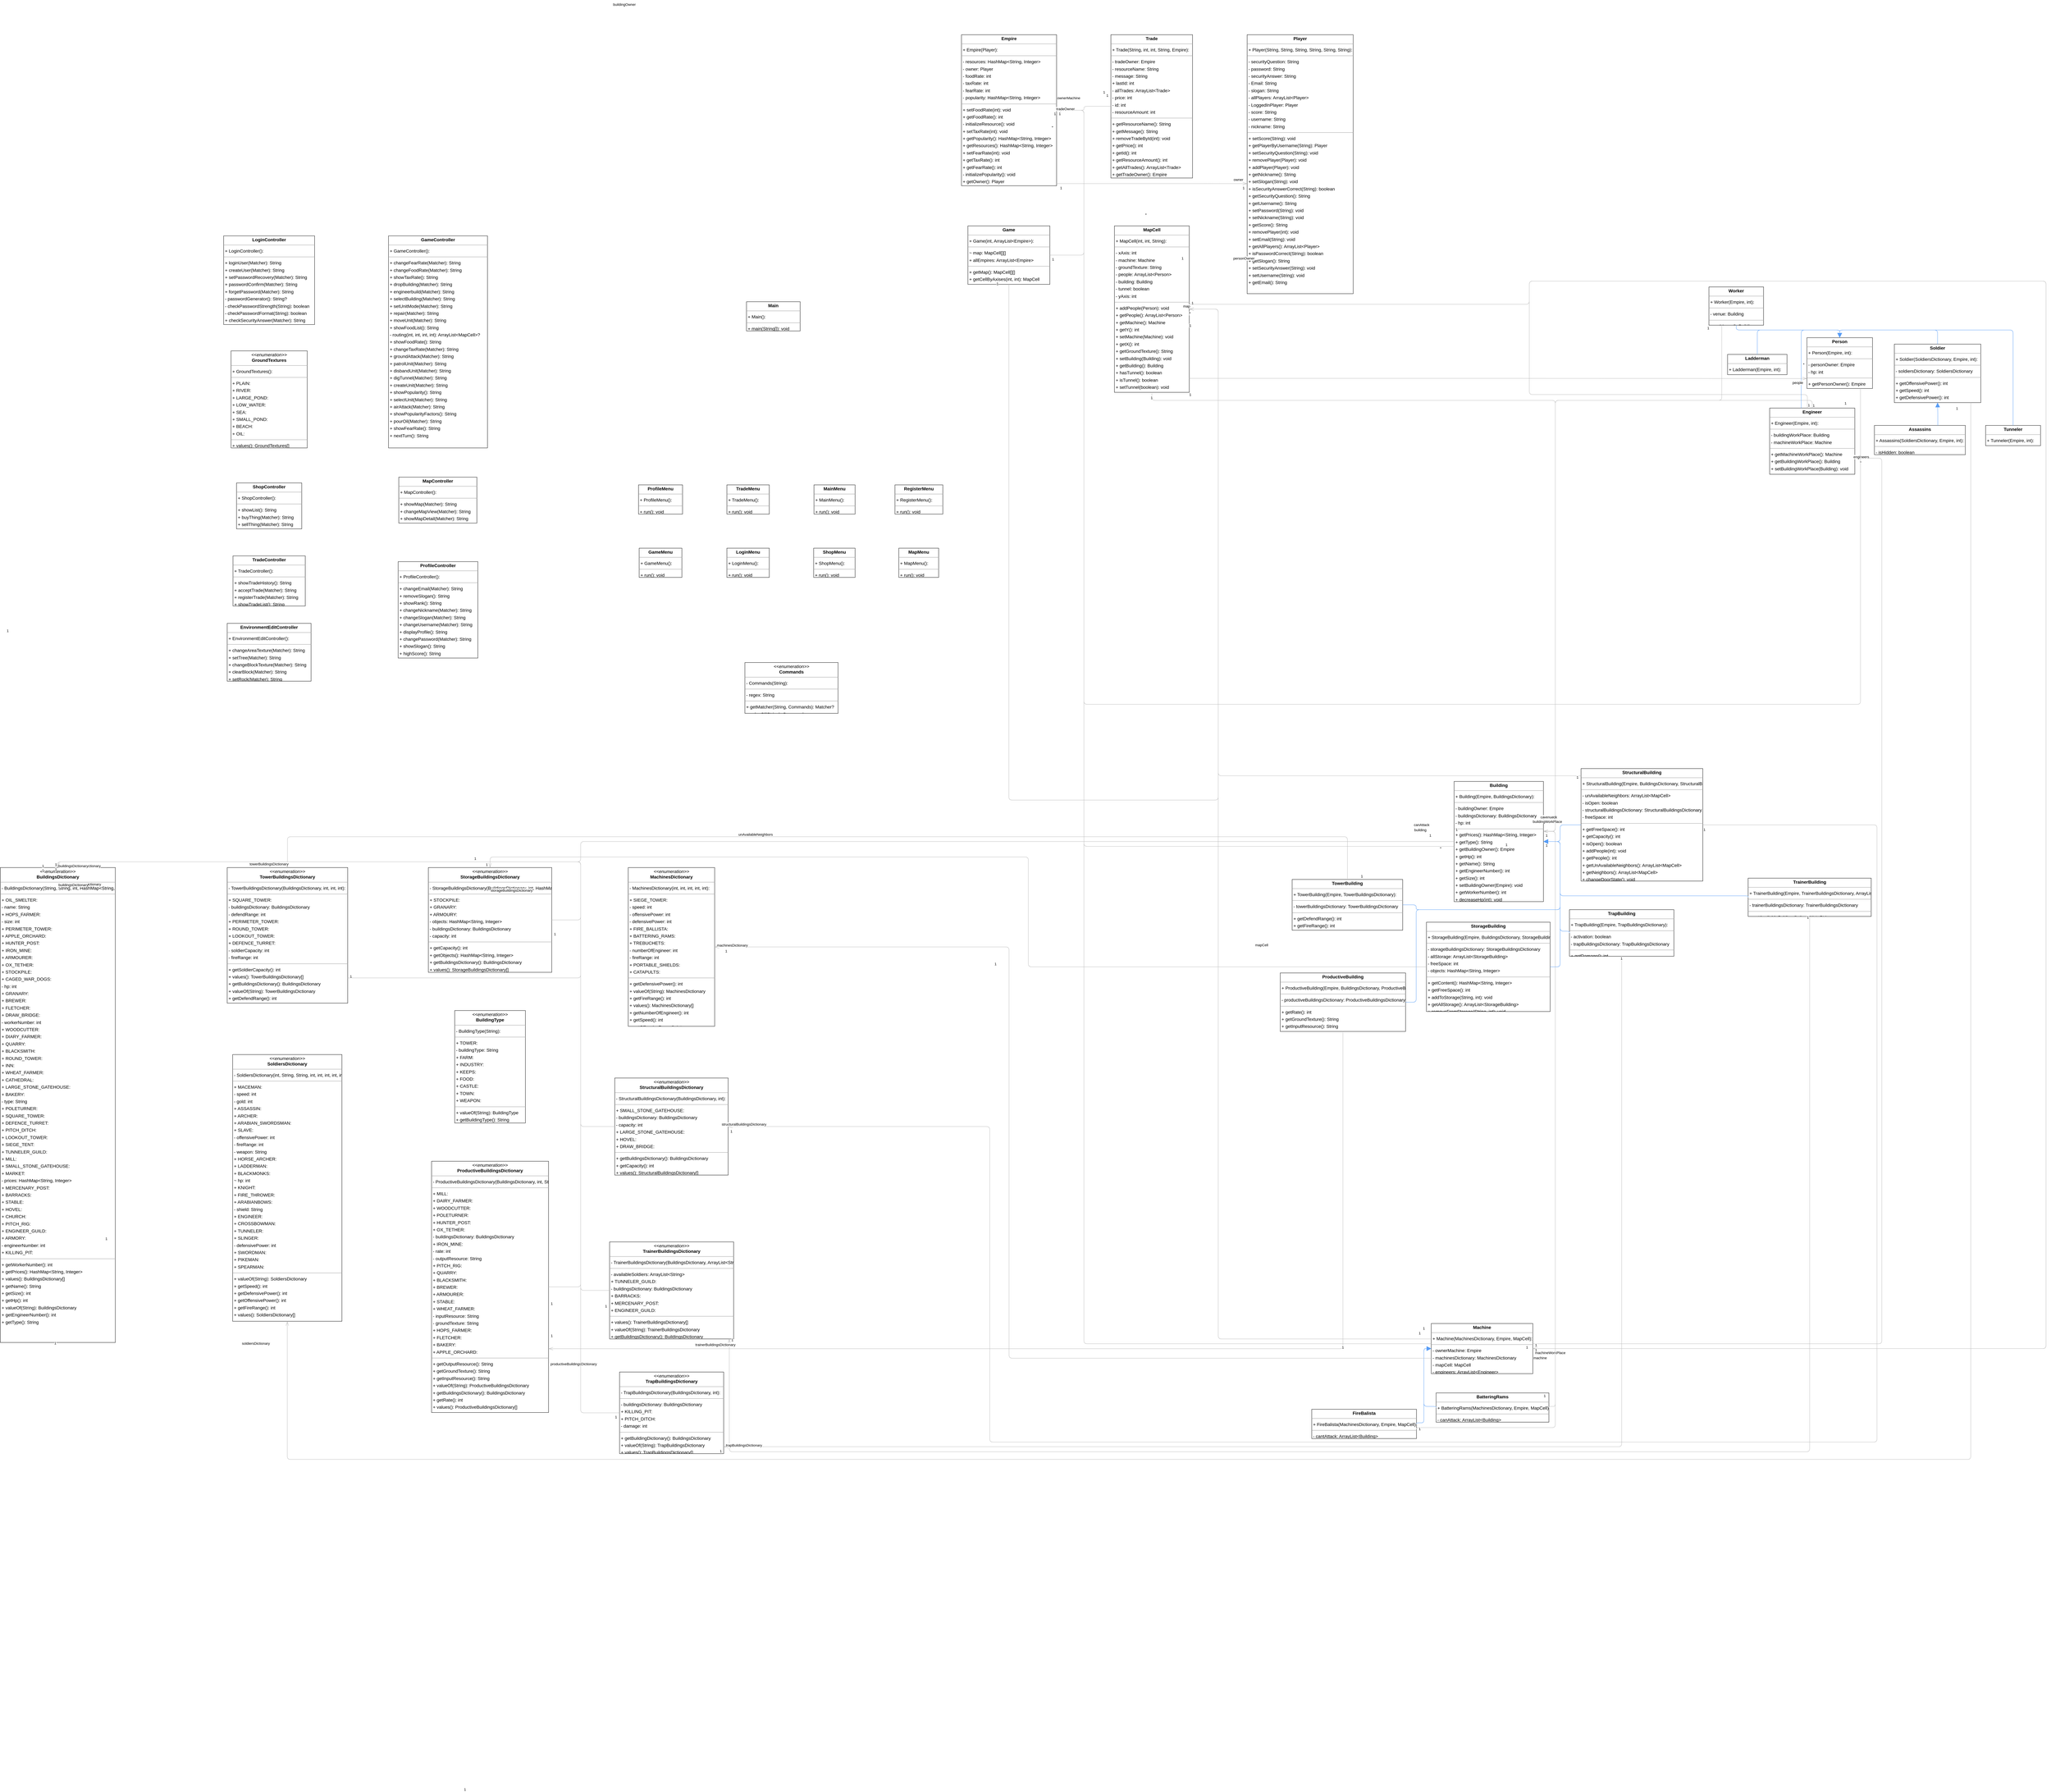 <mxGraphModel dx="0" dy="0" grid="1" gridSize="10" guides="1" tooltips="1" connect="1" arrows="1" fold="1" page="0" pageScale="1" background="none" math="0" shadow="0">
  <root>
    <mxCell id="0" />
    <mxCell id="1" parent="0" />
    <mxCell id="node18" parent="1" vertex="1" value="&lt;p style=&quot;margin:0px;margin-top:4px;text-align:center;&quot;&gt;&lt;b&gt;Assassins&lt;/b&gt;&lt;/p&gt;&lt;hr size=&quot;1&quot;/&gt;&lt;p style=&quot;margin:0 0 0 4px;line-height:1.6;&quot;&gt;+ Assassins(SoldiersDictionary, Empire, int): &lt;/p&gt;&lt;hr size=&quot;1&quot;/&gt;&lt;p style=&quot;margin:0 0 0 4px;line-height:1.6;&quot;&gt;- isHidden: boolean&lt;/p&gt;" style="verticalAlign=top;align=left;overflow=fill;fontSize=14;fontFamily=Helvetica;html=1;rounded=0;shadow=0;comic=0;labelBackgroundColor=none;strokeWidth=1;">
      <mxGeometry x="4009" y="-222" width="283" height="91" as="geometry" />
    </mxCell>
    <mxCell id="node9" parent="1" vertex="1" value="&lt;p style=&quot;margin:0px;margin-top:4px;text-align:center;&quot;&gt;&lt;b&gt;BatteringRams&lt;/b&gt;&lt;/p&gt;&lt;hr size=&quot;1&quot;/&gt;&lt;p style=&quot;margin:0 0 0 4px;line-height:1.6;&quot;&gt;+ BatteringRams(MachinesDictionary, Empire, MapCell): &lt;/p&gt;&lt;hr size=&quot;1&quot;/&gt;&lt;p style=&quot;margin:0 0 0 4px;line-height:1.6;&quot;&gt;- canAttack: ArrayList&amp;lt;Building&amp;gt;&lt;/p&gt;" style="verticalAlign=top;align=left;overflow=fill;fontSize=14;fontFamily=Helvetica;html=1;rounded=0;shadow=0;comic=0;labelBackgroundColor=none;strokeWidth=1;">
      <mxGeometry x="2645" y="2789" width="351" height="91" as="geometry" />
    </mxCell>
    <mxCell id="node40" parent="1" vertex="1" value="&lt;p style=&quot;margin:0px;margin-top:4px;text-align:center;&quot;&gt;&lt;b&gt;Building&lt;/b&gt;&lt;/p&gt;&lt;hr size=&quot;1&quot;/&gt;&lt;p style=&quot;margin:0 0 0 4px;line-height:1.6;&quot;&gt;+ Building(Empire, BuildingsDictionary): &lt;/p&gt;&lt;hr size=&quot;1&quot;/&gt;&lt;p style=&quot;margin:0 0 0 4px;line-height:1.6;&quot;&gt;- buildingOwner: Empire&lt;br/&gt;- buildingsDictionary: BuildingsDictionary&lt;br/&gt;- hp: int&lt;/p&gt;&lt;hr size=&quot;1&quot;/&gt;&lt;p style=&quot;margin:0 0 0 4px;line-height:1.6;&quot;&gt;+ getPrices(): HashMap&amp;lt;String, Integer&amp;gt;&lt;br/&gt;+ getType(): String&lt;br/&gt;+ getBuildingOwner(): Empire&lt;br/&gt;+ getHp(): int&lt;br/&gt;+ getName(): String&lt;br/&gt;+ getEngineerNumber(): int&lt;br/&gt;+ getSize(): int&lt;br/&gt;+ setBuildingOwner(Empire): void&lt;br/&gt;+ getWorkerNumber(): int&lt;br/&gt;+ decreaseHp(int): void&lt;/p&gt;" style="verticalAlign=top;align=left;overflow=fill;fontSize=14;fontFamily=Helvetica;html=1;rounded=0;shadow=0;comic=0;labelBackgroundColor=none;strokeWidth=1;">
      <mxGeometry x="2701" y="886" width="278" height="374" as="geometry" />
    </mxCell>
    <mxCell id="node12" parent="1" vertex="1" value="&lt;p style=&quot;margin:0px;margin-top:4px;text-align:center;&quot;&gt;&lt;i&gt;&amp;lt;&amp;lt;enumeration&amp;gt;&amp;gt;&lt;/i&gt;&lt;br/&gt;&lt;b&gt;BuildingType&lt;/b&gt;&lt;/p&gt;&lt;hr size=&quot;1&quot;/&gt;&lt;p style=&quot;margin:0 0 0 4px;line-height:1.6;&quot;&gt;- BuildingType(String): &lt;/p&gt;&lt;hr size=&quot;1&quot;/&gt;&lt;p style=&quot;margin:0 0 0 4px;line-height:1.6;&quot;&gt;+ TOWER: &lt;br/&gt;- buildingType: String&lt;br/&gt;+ FARM: &lt;br/&gt;+ INDUSTRY: &lt;br/&gt;+ KEEPS: &lt;br/&gt;+ FOOD: &lt;br/&gt;+ CASTLE: &lt;br/&gt;+ TOWN: &lt;br/&gt;+ WEAPON: &lt;/p&gt;&lt;hr size=&quot;1&quot;/&gt;&lt;p style=&quot;margin:0 0 0 4px;line-height:1.6;&quot;&gt;+ valueOf(String): BuildingType&lt;br/&gt;+ getBuildingType(): String&lt;br/&gt;+ values(): BuildingType[]&lt;/p&gt;" style="verticalAlign=top;align=left;overflow=fill;fontSize=14;fontFamily=Helvetica;html=1;rounded=0;shadow=0;comic=0;labelBackgroundColor=none;strokeWidth=1;">
      <mxGeometry x="-409" y="1599" width="220" height="350" as="geometry" />
    </mxCell>
    <mxCell id="node13" parent="1" vertex="1" value="&lt;p style=&quot;margin:0px;margin-top:4px;text-align:center;&quot;&gt;&lt;i&gt;&amp;lt;&amp;lt;enumeration&amp;gt;&amp;gt;&lt;/i&gt;&lt;br/&gt;&lt;b&gt;BuildingsDictionary&lt;/b&gt;&lt;/p&gt;&lt;hr size=&quot;1&quot;/&gt;&lt;p style=&quot;margin:0 0 0 4px;line-height:1.6;&quot;&gt;- BuildingsDictionary(String, String, int, HashMap&amp;lt;String, Integer&amp;gt;, int, int, int): &lt;/p&gt;&lt;hr size=&quot;1&quot;/&gt;&lt;p style=&quot;margin:0 0 0 4px;line-height:1.6;&quot;&gt;+ OIL_SMELTER: &lt;br/&gt;- name: String&lt;br/&gt;+ HOPS_FARMER: &lt;br/&gt;- size: int&lt;br/&gt;+ PERIMETER_TOWER: &lt;br/&gt;+ APPLE_ORCHARD: &lt;br/&gt;+ HUNTER_POST: &lt;br/&gt;+ IRON_MINE: &lt;br/&gt;+ ARMOURER: &lt;br/&gt;+ OX_TETHER: &lt;br/&gt;+ STOCKPILE: &lt;br/&gt;+ CAGED_WAR_DOGS: &lt;br/&gt;- hp: int&lt;br/&gt;+ GRANARY: &lt;br/&gt;+ BREWER: &lt;br/&gt;+ FLETCHER: &lt;br/&gt;+ DRAW_BRIDGE: &lt;br/&gt;- workerNumber: int&lt;br/&gt;+ WOODCUTTER: &lt;br/&gt;+ DIARY_FARMER: &lt;br/&gt;+ QUARRY: &lt;br/&gt;+ BLACKSMITH: &lt;br/&gt;+ ROUND_TOWER: &lt;br/&gt;+ INN: &lt;br/&gt;+ WHEAT_FARMER: &lt;br/&gt;+ CATHEDRAL: &lt;br/&gt;+ LARGE_STONE_GATEHOUSE: &lt;br/&gt;+ BAKERY: &lt;br/&gt;- type: String&lt;br/&gt;+ POLETURNER: &lt;br/&gt;+ SQUARE_TOWER: &lt;br/&gt;+ DEFENCE_TURRET: &lt;br/&gt;+ PITCH_DITCH: &lt;br/&gt;+ LOOKOUT_TOWER: &lt;br/&gt;+ SIEGE_TENT: &lt;br/&gt;+ TUNNELER_GUILD: &lt;br/&gt;+ MILL: &lt;br/&gt;+ SMALL_STONE_GATEHOUSE: &lt;br/&gt;+ MARKET: &lt;br/&gt;- prices: HashMap&amp;lt;String, Integer&amp;gt;&lt;br/&gt;+ MERCENARY_POST: &lt;br/&gt;+ BARRACKS: &lt;br/&gt;+ STABLE: &lt;br/&gt;+ HOVEL: &lt;br/&gt;+ CHURCH: &lt;br/&gt;+ PITCH_RIG: &lt;br/&gt;+ ENGINEER_GUILD: &lt;br/&gt;+ ARMORY: &lt;br/&gt;- engineerNumber: int&lt;br/&gt;+ KILLING_PIT: &lt;/p&gt;&lt;hr size=&quot;1&quot;/&gt;&lt;p style=&quot;margin:0 0 0 4px;line-height:1.6;&quot;&gt;+ getWorkerNumber(): int&lt;br/&gt;+ getPrices(): HashMap&amp;lt;String, Integer&amp;gt;&lt;br/&gt;+ values(): BuildingsDictionary[]&lt;br/&gt;+ getName(): String&lt;br/&gt;+ getSize(): int&lt;br/&gt;+ getHp(): int&lt;br/&gt;+ valueOf(String): BuildingsDictionary&lt;br/&gt;+ getEngineerNumber(): int&lt;br/&gt;+ getType(): String&lt;/p&gt;" style="verticalAlign=top;align=left;overflow=fill;fontSize=14;fontFamily=Helvetica;html=1;rounded=0;shadow=0;comic=0;labelBackgroundColor=none;strokeWidth=1;">
      <mxGeometry x="-1823" y="1154" width="358" height="1478" as="geometry" />
    </mxCell>
    <mxCell id="node8" parent="1" vertex="1" value="&lt;p style=&quot;margin:0px;margin-top:4px;text-align:center;&quot;&gt;&lt;i&gt;&amp;lt;&amp;lt;enumeration&amp;gt;&amp;gt;&lt;/i&gt;&lt;br/&gt;&lt;b&gt;Commands&lt;/b&gt;&lt;/p&gt;&lt;hr size=&quot;1&quot;/&gt;&lt;p style=&quot;margin:0 0 0 4px;line-height:1.6;&quot;&gt;- Commands(String): &lt;/p&gt;&lt;hr size=&quot;1&quot;/&gt;&lt;p style=&quot;margin:0 0 0 4px;line-height:1.6;&quot;&gt;- regex: String&lt;/p&gt;&lt;hr size=&quot;1&quot;/&gt;&lt;p style=&quot;margin:0 0 0 4px;line-height:1.6;&quot;&gt;+ getMatcher(String, Commands): Matcher?&lt;br/&gt;+ valueOf(String): Commands&lt;br/&gt;+ values(): Commands[]&lt;/p&gt;" style="verticalAlign=top;align=left;overflow=fill;fontSize=14;fontFamily=Helvetica;html=1;rounded=0;shadow=0;comic=0;labelBackgroundColor=none;strokeWidth=1;">
      <mxGeometry x="494" y="516" width="290" height="158" as="geometry" />
    </mxCell>
    <mxCell id="node5" parent="1" vertex="1" value="&lt;p style=&quot;margin:0px;margin-top:4px;text-align:center;&quot;&gt;&lt;b&gt;Empire&lt;/b&gt;&lt;/p&gt;&lt;hr size=&quot;1&quot;/&gt;&lt;p style=&quot;margin:0 0 0 4px;line-height:1.6;&quot;&gt;+ Empire(Player): &lt;/p&gt;&lt;hr size=&quot;1&quot;/&gt;&lt;p style=&quot;margin:0 0 0 4px;line-height:1.6;&quot;&gt;- resources: HashMap&amp;lt;String, Integer&amp;gt;&lt;br/&gt;- owner: Player&lt;br/&gt;- foodRate: int&lt;br/&gt;- taxRate: int&lt;br/&gt;- fearRate: int&lt;br/&gt;- popularity: HashMap&amp;lt;String, Integer&amp;gt;&lt;/p&gt;&lt;hr size=&quot;1&quot;/&gt;&lt;p style=&quot;margin:0 0 0 4px;line-height:1.6;&quot;&gt;+ setFoodRate(int): void&lt;br/&gt;+ getFoodRate(): int&lt;br/&gt;- initializeResource(): void&lt;br/&gt;+ setTaxRate(int): void&lt;br/&gt;+ getPopularity(): HashMap&amp;lt;String, Integer&amp;gt;&lt;br/&gt;+ getResources(): HashMap&amp;lt;String, Integer&amp;gt;&lt;br/&gt;+ setFearRate(int): void&lt;br/&gt;+ getTaxRate(): int&lt;br/&gt;+ getFearRate(): int&lt;br/&gt;- initializePopularity(): void&lt;br/&gt;+ getOwner(): Player&lt;/p&gt;" style="verticalAlign=top;align=left;overflow=fill;fontSize=14;fontFamily=Helvetica;html=1;rounded=0;shadow=0;comic=0;labelBackgroundColor=none;strokeWidth=1;">
      <mxGeometry x="1168" y="-1438" width="296" height="470" as="geometry" />
    </mxCell>
    <mxCell id="node30" parent="1" vertex="1" value="&lt;p style=&quot;margin:0px;margin-top:4px;text-align:center;&quot;&gt;&lt;b&gt;Engineer&lt;/b&gt;&lt;/p&gt;&lt;hr size=&quot;1&quot;/&gt;&lt;p style=&quot;margin:0 0 0 4px;line-height:1.6;&quot;&gt;+ Engineer(Empire, int): &lt;/p&gt;&lt;hr size=&quot;1&quot;/&gt;&lt;p style=&quot;margin:0 0 0 4px;line-height:1.6;&quot;&gt;- buildingWorkPlace: Building&lt;br/&gt;- machineWorkPlace: Machine&lt;/p&gt;&lt;hr size=&quot;1&quot;/&gt;&lt;p style=&quot;margin:0 0 0 4px;line-height:1.6;&quot;&gt;+ getMachineWorkPlace(): Machine&lt;br/&gt;+ getBuildingWorkPlace(): Building&lt;br/&gt;+ setBuildingWorkPlace(Building): void&lt;br/&gt;+ setMachineWorkPlace(Machine): void&lt;/p&gt;" style="verticalAlign=top;align=left;overflow=fill;fontSize=14;fontFamily=Helvetica;html=1;rounded=0;shadow=0;comic=0;labelBackgroundColor=none;strokeWidth=1;">
      <mxGeometry x="3683" y="-276" width="265" height="206" as="geometry" />
    </mxCell>
    <mxCell id="node21" parent="1" vertex="1" value="&lt;p style=&quot;margin:0px;margin-top:4px;text-align:center;&quot;&gt;&lt;b&gt;EnvironmentEditController&lt;/b&gt;&lt;/p&gt;&lt;hr size=&quot;1&quot;/&gt;&lt;p style=&quot;margin:0 0 0 4px;line-height:1.6;&quot;&gt;+ EnvironmentEditController(): &lt;/p&gt;&lt;hr size=&quot;1&quot;/&gt;&lt;p style=&quot;margin:0 0 0 4px;line-height:1.6;&quot;&gt;+ changeAreaTexture(Matcher): String&lt;br/&gt;+ setTree(Matcher): String&lt;br/&gt;+ changeBlockTexture(Matcher): String&lt;br/&gt;+ clearBlock(Matcher): String&lt;br/&gt;+ setRock(Matcher): String&lt;/p&gt;" style="verticalAlign=top;align=left;overflow=fill;fontSize=14;fontFamily=Helvetica;html=1;rounded=0;shadow=0;comic=0;labelBackgroundColor=none;strokeWidth=1;">
      <mxGeometry x="-1117" y="394" width="261" height="180" as="geometry" />
    </mxCell>
    <mxCell id="node6" parent="1" vertex="1" value="&lt;p style=&quot;margin:0px;margin-top:4px;text-align:center;&quot;&gt;&lt;b&gt;FireBalista&lt;/b&gt;&lt;/p&gt;&lt;hr size=&quot;1&quot;/&gt;&lt;p style=&quot;margin:0 0 0 4px;line-height:1.6;&quot;&gt;+ FireBalista(MachinesDictionary, Empire, MapCell): &lt;/p&gt;&lt;hr size=&quot;1&quot;/&gt;&lt;p style=&quot;margin:0 0 0 4px;line-height:1.6;&quot;&gt;- cantAttack: ArrayList&amp;lt;Building&amp;gt;&lt;/p&gt;" style="verticalAlign=top;align=left;overflow=fill;fontSize=14;fontFamily=Helvetica;html=1;rounded=0;shadow=0;comic=0;labelBackgroundColor=none;strokeWidth=1;">
      <mxGeometry x="2258" y="2840" width="326" height="91" as="geometry" />
    </mxCell>
    <mxCell id="node43" parent="1" vertex="1" value="&lt;p style=&quot;margin:0px;margin-top:4px;text-align:center;&quot;&gt;&lt;b&gt;Game&lt;/b&gt;&lt;/p&gt;&lt;hr size=&quot;1&quot;/&gt;&lt;p style=&quot;margin:0 0 0 4px;line-height:1.6;&quot;&gt;+ Game(int, ArrayList&amp;lt;Empire&amp;gt;): &lt;/p&gt;&lt;hr size=&quot;1&quot;/&gt;&lt;p style=&quot;margin:0 0 0 4px;line-height:1.6;&quot;&gt;~ map: MapCell[][]&lt;br/&gt;+ allEmpires: ArrayList&amp;lt;Empire&amp;gt;&lt;/p&gt;&lt;hr size=&quot;1&quot;/&gt;&lt;p style=&quot;margin:0 0 0 4px;line-height:1.6;&quot;&gt;+ getMap(): MapCell[][]&lt;br/&gt;+ getCellByAxises(int, int): MapCell&lt;br/&gt;+ getAllEmpires(): ArrayList&amp;lt;Empire&amp;gt;&lt;/p&gt;" style="verticalAlign=top;align=left;overflow=fill;fontSize=14;fontFamily=Helvetica;html=1;rounded=0;shadow=0;comic=0;labelBackgroundColor=none;strokeWidth=1;">
      <mxGeometry x="1188" y="-843" width="255" height="182" as="geometry" />
    </mxCell>
    <mxCell id="node23" parent="1" vertex="1" value="&lt;p style=&quot;margin:0px;margin-top:4px;text-align:center;&quot;&gt;&lt;b&gt;GameController&lt;/b&gt;&lt;/p&gt;&lt;hr size=&quot;1&quot;/&gt;&lt;p style=&quot;margin:0 0 0 4px;line-height:1.6;&quot;&gt;+ GameController(): &lt;/p&gt;&lt;hr size=&quot;1&quot;/&gt;&lt;p style=&quot;margin:0 0 0 4px;line-height:1.6;&quot;&gt;+ changeFearRate(Matcher): String&lt;br/&gt;+ changeFoodRate(Matcher): String&lt;br/&gt;+ showTaxRate(): String&lt;br/&gt;+ dropBuilding(Matcher): String&lt;br/&gt;+ engineerbuild(Matcher): String&lt;br/&gt;+ selectBuilding(Matcher): String&lt;br/&gt;+ setUnitMode(Matcher): String&lt;br/&gt;+ repair(Matcher): String&lt;br/&gt;+ moveUnit(Matcher): String&lt;br/&gt;+ showFoodList(): String&lt;br/&gt;- routing(int, int, int, int): ArrayList&amp;lt;MapCell&amp;gt;?&lt;br/&gt;+ showFoodRate(): String&lt;br/&gt;+ changeTaxRate(Matcher): String&lt;br/&gt;+ groundAttack(Matcher): String&lt;br/&gt;+ patrolUnit(Matcher): String&lt;br/&gt;+ disbandUnit(Matcher): String&lt;br/&gt;+ digTunnel(Matcher): String&lt;br/&gt;+ createUnit(Matcher): String&lt;br/&gt;+ showPopularity(): String&lt;br/&gt;+ selectUnit(Matcher): String&lt;br/&gt;+ airAttack(Matcher): String&lt;br/&gt;+ showPopularityFactors(): String&lt;br/&gt;+ pourOil(Matcher): String&lt;br/&gt;+ showFearRate(): String&lt;br/&gt;+ nextTurn(): String&lt;/p&gt;" style="verticalAlign=top;align=left;overflow=fill;fontSize=14;fontFamily=Helvetica;html=1;rounded=0;shadow=0;comic=0;labelBackgroundColor=none;strokeWidth=1;">
      <mxGeometry x="-615" y="-812" width="308" height="660" as="geometry" />
    </mxCell>
    <mxCell id="node10" parent="1" vertex="1" value="&lt;p style=&quot;margin:0px;margin-top:4px;text-align:center;&quot;&gt;&lt;b&gt;GameMenu&lt;/b&gt;&lt;/p&gt;&lt;hr size=&quot;1&quot;/&gt;&lt;p style=&quot;margin:0 0 0 4px;line-height:1.6;&quot;&gt;+ GameMenu(): &lt;/p&gt;&lt;hr size=&quot;1&quot;/&gt;&lt;p style=&quot;margin:0 0 0 4px;line-height:1.6;&quot;&gt;+ run(): void&lt;/p&gt;" style="verticalAlign=top;align=left;overflow=fill;fontSize=14;fontFamily=Helvetica;html=1;rounded=0;shadow=0;comic=0;labelBackgroundColor=none;strokeWidth=1;">
      <mxGeometry x="165" y="160" width="133" height="91" as="geometry" />
    </mxCell>
    <mxCell id="node37" parent="1" vertex="1" value="&lt;p style=&quot;margin:0px;margin-top:4px;text-align:center;&quot;&gt;&lt;i&gt;&amp;lt;&amp;lt;enumeration&amp;gt;&amp;gt;&lt;/i&gt;&lt;br/&gt;&lt;b&gt;GroundTextures&lt;/b&gt;&lt;/p&gt;&lt;hr size=&quot;1&quot;/&gt;&lt;p style=&quot;margin:0 0 0 4px;line-height:1.6;&quot;&gt;+ GroundTextures(): &lt;/p&gt;&lt;hr size=&quot;1&quot;/&gt;&lt;p style=&quot;margin:0 0 0 4px;line-height:1.6;&quot;&gt;+ PLAIN: &lt;br/&gt;+ RIVER: &lt;br/&gt;+ LARGE_POND: &lt;br/&gt;+ LOW_WATER: &lt;br/&gt;+ SEA: &lt;br/&gt;+ SMALL_POND: &lt;br/&gt;+ BEACH: &lt;br/&gt;+ OIL: &lt;/p&gt;&lt;hr size=&quot;1&quot;/&gt;&lt;p style=&quot;margin:0 0 0 4px;line-height:1.6;&quot;&gt;+ values(): GroundTextures[]&lt;br/&gt;+ valueOf(String): GroundTextures&lt;/p&gt;" style="verticalAlign=top;align=left;overflow=fill;fontSize=14;fontFamily=Helvetica;html=1;rounded=0;shadow=0;comic=0;labelBackgroundColor=none;strokeWidth=1;">
      <mxGeometry x="-1105" y="-454" width="237" height="302" as="geometry" />
    </mxCell>
    <mxCell id="node46" parent="1" vertex="1" value="&lt;p style=&quot;margin:0px;margin-top:4px;text-align:center;&quot;&gt;&lt;b&gt;Ladderman&lt;/b&gt;&lt;/p&gt;&lt;hr size=&quot;1&quot;/&gt;&lt;p style=&quot;margin:0 0 0 4px;line-height:1.6;&quot;&gt;+ Ladderman(Empire, int): &lt;/p&gt;" style="verticalAlign=top;align=left;overflow=fill;fontSize=14;fontFamily=Helvetica;html=1;rounded=0;shadow=0;comic=0;labelBackgroundColor=none;strokeWidth=1;">
      <mxGeometry x="3552" y="-443" width="185" height="63" as="geometry" />
    </mxCell>
    <mxCell id="node26" parent="1" vertex="1" value="&lt;p style=&quot;margin:0px;margin-top:4px;text-align:center;&quot;&gt;&lt;b&gt;LoginController&lt;/b&gt;&lt;/p&gt;&lt;hr size=&quot;1&quot;/&gt;&lt;p style=&quot;margin:0 0 0 4px;line-height:1.6;&quot;&gt;+ LoginController(): &lt;/p&gt;&lt;hr size=&quot;1&quot;/&gt;&lt;p style=&quot;margin:0 0 0 4px;line-height:1.6;&quot;&gt;+ loginUser(Matcher): String&lt;br/&gt;+ createUser(Matcher): String&lt;br/&gt;+ setPasswordRecovery(Matcher): String&lt;br/&gt;+ passwordConfirm(Matcher): String&lt;br/&gt;+ forgetPassword(Matcher): String&lt;br/&gt;- passwordGenerator(): String?&lt;br/&gt;- checkPasswordStrength(String): boolean&lt;br/&gt;- checkPasswordFormat(String): boolean&lt;br/&gt;+ checkSecurityAnswer(Matcher): String&lt;/p&gt;" style="verticalAlign=top;align=left;overflow=fill;fontSize=14;fontFamily=Helvetica;html=1;rounded=0;shadow=0;comic=0;labelBackgroundColor=none;strokeWidth=1;">
      <mxGeometry x="-1128" y="-812" width="283" height="276" as="geometry" />
    </mxCell>
    <mxCell id="node39" parent="1" vertex="1" value="&lt;p style=&quot;margin:0px;margin-top:4px;text-align:center;&quot;&gt;&lt;b&gt;LoginMenu&lt;/b&gt;&lt;/p&gt;&lt;hr size=&quot;1&quot;/&gt;&lt;p style=&quot;margin:0 0 0 4px;line-height:1.6;&quot;&gt;+ LoginMenu(): &lt;/p&gt;&lt;hr size=&quot;1&quot;/&gt;&lt;p style=&quot;margin:0 0 0 4px;line-height:1.6;&quot;&gt;+ run(): void&lt;/p&gt;" style="verticalAlign=top;align=left;overflow=fill;fontSize=14;fontFamily=Helvetica;html=1;rounded=0;shadow=0;comic=0;labelBackgroundColor=none;strokeWidth=1;">
      <mxGeometry x="438" y="160" width="132" height="91" as="geometry" />
    </mxCell>
    <mxCell id="node47" parent="1" vertex="1" value="&lt;p style=&quot;margin:0px;margin-top:4px;text-align:center;&quot;&gt;&lt;b&gt;Machine&lt;/b&gt;&lt;/p&gt;&lt;hr size=&quot;1&quot;/&gt;&lt;p style=&quot;margin:0 0 0 4px;line-height:1.6;&quot;&gt;+ Machine(MachinesDictionary, Empire, MapCell): &lt;/p&gt;&lt;hr size=&quot;1&quot;/&gt;&lt;p style=&quot;margin:0 0 0 4px;line-height:1.6;&quot;&gt;- ownerMachine: Empire&lt;br/&gt;- machinesDictionary: MachinesDictionary&lt;br/&gt;- mapCell: MapCell&lt;br/&gt;- engineers: ArrayList&amp;lt;Engineer&amp;gt;&lt;/p&gt;" style="verticalAlign=top;align=left;overflow=fill;fontSize=14;fontFamily=Helvetica;html=1;rounded=0;shadow=0;comic=0;labelBackgroundColor=none;strokeWidth=1;">
      <mxGeometry x="2630" y="2573" width="316" height="156" as="geometry" />
    </mxCell>
    <mxCell id="node36" parent="1" vertex="1" value="&lt;p style=&quot;margin:0px;margin-top:4px;text-align:center;&quot;&gt;&lt;i&gt;&amp;lt;&amp;lt;enumeration&amp;gt;&amp;gt;&lt;/i&gt;&lt;br/&gt;&lt;b&gt;MachinesDictionary&lt;/b&gt;&lt;/p&gt;&lt;hr size=&quot;1&quot;/&gt;&lt;p style=&quot;margin:0 0 0 4px;line-height:1.6;&quot;&gt;- MachinesDictionary(int, int, int, int, int): &lt;/p&gt;&lt;hr size=&quot;1&quot;/&gt;&lt;p style=&quot;margin:0 0 0 4px;line-height:1.6;&quot;&gt;+ SIEGE_TOWER: &lt;br/&gt;- speed: int&lt;br/&gt;- offensivePower: int&lt;br/&gt;- defensivePower: int&lt;br/&gt;+ FIRE_BALLISTA: &lt;br/&gt;+ BATTERING_RAMS: &lt;br/&gt;+ TREBUCHETS: &lt;br/&gt;- numberOfEngineer: int&lt;br/&gt;- fireRange: int&lt;br/&gt;+ PORTABLE_SHIELDS: &lt;br/&gt;+ CATAPULTS: &lt;/p&gt;&lt;hr size=&quot;1&quot;/&gt;&lt;p style=&quot;margin:0 0 0 4px;line-height:1.6;&quot;&gt;+ getDefensivePower(): int&lt;br/&gt;+ valueOf(String): MachinesDictionary&lt;br/&gt;+ getFireRange(): int&lt;br/&gt;+ values(): MachinesDictionary[]&lt;br/&gt;+ getNumberOfEngineer(): int&lt;br/&gt;+ getSpeed(): int&lt;br/&gt;+ getOffensivePower(): int&lt;/p&gt;" style="verticalAlign=top;align=left;overflow=fill;fontSize=14;fontFamily=Helvetica;html=1;rounded=0;shadow=0;comic=0;labelBackgroundColor=none;strokeWidth=1;">
      <mxGeometry x="131" y="1154" width="269" height="494" as="geometry" />
    </mxCell>
    <mxCell id="node11" parent="1" vertex="1" value="&lt;p style=&quot;margin:0px;margin-top:4px;text-align:center;&quot;&gt;&lt;b&gt;Main&lt;/b&gt;&lt;/p&gt;&lt;hr size=&quot;1&quot;/&gt;&lt;p style=&quot;margin:0 0 0 4px;line-height:1.6;&quot;&gt;+ Main(): &lt;/p&gt;&lt;hr size=&quot;1&quot;/&gt;&lt;p style=&quot;margin:0 0 0 4px;line-height:1.6;&quot;&gt;+ main(String[]): void&lt;/p&gt;" style="verticalAlign=top;align=left;overflow=fill;fontSize=14;fontFamily=Helvetica;html=1;rounded=0;shadow=0;comic=0;labelBackgroundColor=none;strokeWidth=1;">
      <mxGeometry x="499" y="-607" width="167" height="91" as="geometry" />
    </mxCell>
    <mxCell id="node41" parent="1" vertex="1" value="&lt;p style=&quot;margin:0px;margin-top:4px;text-align:center;&quot;&gt;&lt;b&gt;MainMenu&lt;/b&gt;&lt;/p&gt;&lt;hr size=&quot;1&quot;/&gt;&lt;p style=&quot;margin:0 0 0 4px;line-height:1.6;&quot;&gt;+ MainMenu(): &lt;/p&gt;&lt;hr size=&quot;1&quot;/&gt;&lt;p style=&quot;margin:0 0 0 4px;line-height:1.6;&quot;&gt;+ run(): void&lt;/p&gt;" style="verticalAlign=top;align=left;overflow=fill;fontSize=14;fontFamily=Helvetica;html=1;rounded=0;shadow=0;comic=0;labelBackgroundColor=none;strokeWidth=1;">
      <mxGeometry x="709" y="-37" width="128" height="91" as="geometry" />
    </mxCell>
    <mxCell id="node42" parent="1" vertex="1" value="&lt;p style=&quot;margin:0px;margin-top:4px;text-align:center;&quot;&gt;&lt;b&gt;MapCell&lt;/b&gt;&lt;/p&gt;&lt;hr size=&quot;1&quot;/&gt;&lt;p style=&quot;margin:0 0 0 4px;line-height:1.6;&quot;&gt;+ MapCell(int, int, String): &lt;/p&gt;&lt;hr size=&quot;1&quot;/&gt;&lt;p style=&quot;margin:0 0 0 4px;line-height:1.6;&quot;&gt;- xAxis: int&lt;br/&gt;- machine: Machine&lt;br/&gt;- groundTexture: String&lt;br/&gt;- people: ArrayList&amp;lt;Person&amp;gt;&lt;br/&gt;- building: Building&lt;br/&gt;- tunnel: boolean&lt;br/&gt;- yAxis: int&lt;/p&gt;&lt;hr size=&quot;1&quot;/&gt;&lt;p style=&quot;margin:0 0 0 4px;line-height:1.6;&quot;&gt;+ addPeople(Person): void&lt;br/&gt;+ getPeople(): ArrayList&amp;lt;Person&amp;gt;&lt;br/&gt;+ getMachine(): Machine&lt;br/&gt;+ getY(): int&lt;br/&gt;+ setMachine(Machine): void&lt;br/&gt;+ getX(): int&lt;br/&gt;+ getGroundTexture(): String&lt;br/&gt;+ setBuilding(Building): void&lt;br/&gt;+ getBuilding(): Building&lt;br/&gt;+ hasTunnel(): boolean&lt;br/&gt;+ isTunnel(): boolean&lt;br/&gt;+ setTunnel(boolean): void&lt;/p&gt;" style="verticalAlign=top;align=left;overflow=fill;fontSize=14;fontFamily=Helvetica;html=1;rounded=0;shadow=0;comic=0;labelBackgroundColor=none;strokeWidth=1;">
      <mxGeometry x="1644" y="-843" width="233" height="518" as="geometry" />
    </mxCell>
    <mxCell id="node29" parent="1" vertex="1" value="&lt;p style=&quot;margin:0px;margin-top:4px;text-align:center;&quot;&gt;&lt;b&gt;MapController&lt;/b&gt;&lt;/p&gt;&lt;hr size=&quot;1&quot;/&gt;&lt;p style=&quot;margin:0 0 0 4px;line-height:1.6;&quot;&gt;+ MapController(): &lt;/p&gt;&lt;hr size=&quot;1&quot;/&gt;&lt;p style=&quot;margin:0 0 0 4px;line-height:1.6;&quot;&gt;+ showMap(Matcher): String&lt;br/&gt;+ changeMapView(Matcher): String&lt;br/&gt;+ showMapDetail(Matcher): String&lt;/p&gt;" style="verticalAlign=top;align=left;overflow=fill;fontSize=14;fontFamily=Helvetica;html=1;rounded=0;shadow=0;comic=0;labelBackgroundColor=none;strokeWidth=1;">
      <mxGeometry x="-583" y="-61" width="243" height="143" as="geometry" />
    </mxCell>
    <mxCell id="node1" parent="1" vertex="1" value="&lt;p style=&quot;margin:0px;margin-top:4px;text-align:center;&quot;&gt;&lt;b&gt;MapMenu&lt;/b&gt;&lt;/p&gt;&lt;hr size=&quot;1&quot;/&gt;&lt;p style=&quot;margin:0 0 0 4px;line-height:1.6;&quot;&gt;+ MapMenu(): &lt;/p&gt;&lt;hr size=&quot;1&quot;/&gt;&lt;p style=&quot;margin:0 0 0 4px;line-height:1.6;&quot;&gt;+ run(): void&lt;/p&gt;" style="verticalAlign=top;align=left;overflow=fill;fontSize=14;fontFamily=Helvetica;html=1;rounded=0;shadow=0;comic=0;labelBackgroundColor=none;strokeWidth=1;">
      <mxGeometry x="973" y="160" width="124" height="91" as="geometry" />
    </mxCell>
    <mxCell id="node48" parent="1" vertex="1" value="&lt;p style=&quot;margin:0px;margin-top:4px;text-align:center;&quot;&gt;&lt;b&gt;Person&lt;/b&gt;&lt;/p&gt;&lt;hr size=&quot;1&quot;/&gt;&lt;p style=&quot;margin:0 0 0 4px;line-height:1.6;&quot;&gt;+ Person(Empire, int): &lt;/p&gt;&lt;hr size=&quot;1&quot;/&gt;&lt;p style=&quot;margin:0 0 0 4px;line-height:1.6;&quot;&gt;- personOwner: Empire&lt;br/&gt;- hp: int&lt;/p&gt;&lt;hr size=&quot;1&quot;/&gt;&lt;p style=&quot;margin:0 0 0 4px;line-height:1.6;&quot;&gt;+ getPersonOwner(): Empire&lt;br/&gt;+ getHp(): int&lt;/p&gt;" style="verticalAlign=top;align=left;overflow=fill;fontSize=14;fontFamily=Helvetica;html=1;rounded=0;shadow=0;comic=0;labelBackgroundColor=none;strokeWidth=1;">
      <mxGeometry x="3799" y="-495" width="204" height="158" as="geometry" />
    </mxCell>
    <mxCell id="node4" parent="1" vertex="1" value="&lt;p style=&quot;margin:0px;margin-top:4px;text-align:center;&quot;&gt;&lt;b&gt;Player&lt;/b&gt;&lt;/p&gt;&lt;hr size=&quot;1&quot;/&gt;&lt;p style=&quot;margin:0 0 0 4px;line-height:1.6;&quot;&gt;+ Player(String, String, String, String, String, String): &lt;/p&gt;&lt;hr size=&quot;1&quot;/&gt;&lt;p style=&quot;margin:0 0 0 4px;line-height:1.6;&quot;&gt;- securityQuestion: String&lt;br/&gt;- password: String&lt;br/&gt;- securityAnswer: String&lt;br/&gt;- Email: String&lt;br/&gt;- slogan: String&lt;br/&gt;- allPlayers: ArrayList&amp;lt;Player&amp;gt;&lt;br/&gt;- LoggedInPlayer: Player&lt;br/&gt;- score: String&lt;br/&gt;- username: String&lt;br/&gt;- nickname: String&lt;/p&gt;&lt;hr size=&quot;1&quot;/&gt;&lt;p style=&quot;margin:0 0 0 4px;line-height:1.6;&quot;&gt;+ setScore(String): void&lt;br/&gt;+ getPlayerByUsername(String): Player&lt;br/&gt;+ setSecurityQuestion(String): void&lt;br/&gt;+ removePlayer(Player): void&lt;br/&gt;+ addPlayer(Player): void&lt;br/&gt;+ getNickname(): String&lt;br/&gt;+ setSlogan(String): void&lt;br/&gt;+ isSecurityAnswerCorrect(String): boolean&lt;br/&gt;+ getSecurityQuestion(): String&lt;br/&gt;+ getUsername(): String&lt;br/&gt;+ setPassword(String): void&lt;br/&gt;+ setNickname(String): void&lt;br/&gt;+ getScore(): String&lt;br/&gt;+ removePlayer(int): void&lt;br/&gt;+ setEmail(String): void&lt;br/&gt;+ getAllPlayers(): ArrayList&amp;lt;Player&amp;gt;&lt;br/&gt;+ isPasswordCorrect(String): boolean&lt;br/&gt;+ getSlogan(): String&lt;br/&gt;+ setSecurityAnswer(String): void&lt;br/&gt;+ setUsername(String): void&lt;br/&gt;+ getEmail(): String&lt;/p&gt;" style="verticalAlign=top;align=left;overflow=fill;fontSize=14;fontFamily=Helvetica;html=1;rounded=0;shadow=0;comic=0;labelBackgroundColor=none;strokeWidth=1;">
      <mxGeometry x="2057" y="-1438" width="330" height="806" as="geometry" />
    </mxCell>
    <mxCell id="node0" parent="1" vertex="1" value="&lt;p style=&quot;margin:0px;margin-top:4px;text-align:center;&quot;&gt;&lt;b&gt;ProductiveBuilding&lt;/b&gt;&lt;/p&gt;&lt;hr size=&quot;1&quot;/&gt;&lt;p style=&quot;margin:0 0 0 4px;line-height:1.6;&quot;&gt;+ ProductiveBuilding(Empire, BuildingsDictionary, ProductiveBuildingsDictionary): &lt;/p&gt;&lt;hr size=&quot;1&quot;/&gt;&lt;p style=&quot;margin:0 0 0 4px;line-height:1.6;&quot;&gt;- productiveBuildingsDictionary: ProductiveBuildingsDictionary&lt;/p&gt;&lt;hr size=&quot;1&quot;/&gt;&lt;p style=&quot;margin:0 0 0 4px;line-height:1.6;&quot;&gt;+ getRate(): int&lt;br/&gt;+ getGroundTexture(): String&lt;br/&gt;+ getInputResource(): String&lt;br/&gt;+ getOutputResource(): String&lt;/p&gt;" style="verticalAlign=top;align=left;overflow=fill;fontSize=14;fontFamily=Helvetica;html=1;rounded=0;shadow=0;comic=0;labelBackgroundColor=none;strokeWidth=1;">
      <mxGeometry x="2160" y="1482" width="390" height="182" as="geometry" />
    </mxCell>
    <mxCell id="node25" parent="1" vertex="1" value="&lt;p style=&quot;margin:0px;margin-top:4px;text-align:center;&quot;&gt;&lt;i&gt;&amp;lt;&amp;lt;enumeration&amp;gt;&amp;gt;&lt;/i&gt;&lt;br/&gt;&lt;b&gt;ProductiveBuildingsDictionary&lt;/b&gt;&lt;/p&gt;&lt;hr size=&quot;1&quot;/&gt;&lt;p style=&quot;margin:0 0 0 4px;line-height:1.6;&quot;&gt;- ProductiveBuildingsDictionary(BuildingsDictionary, int, String, String, String): &lt;/p&gt;&lt;hr size=&quot;1&quot;/&gt;&lt;p style=&quot;margin:0 0 0 4px;line-height:1.6;&quot;&gt;+ MILL: &lt;br/&gt;+ DAIRY_FARMER: &lt;br/&gt;+ WOODCUTTER: &lt;br/&gt;+ POLETURNER: &lt;br/&gt;+ HUNTER_POST: &lt;br/&gt;+ OX_TETHER: &lt;br/&gt;- buildingsDictionary: BuildingsDictionary&lt;br/&gt;+ IRON_MINE: &lt;br/&gt;- rate: int&lt;br/&gt;- outputResource: String&lt;br/&gt;+ PITCH_RIG: &lt;br/&gt;+ QUARRY: &lt;br/&gt;+ BLACKSMITH: &lt;br/&gt;+ BREWER: &lt;br/&gt;+ ARMOURER: &lt;br/&gt;+ STABLE: &lt;br/&gt;+ WHEAT_FARMER: &lt;br/&gt;- inputResource: String&lt;br/&gt;- groundTexture: String&lt;br/&gt;+ HOPS_FARMER: &lt;br/&gt;+ FLETCHER: &lt;br/&gt;+ BAKERY: &lt;br/&gt;+ APPLE_ORCHARD: &lt;/p&gt;&lt;hr size=&quot;1&quot;/&gt;&lt;p style=&quot;margin:0 0 0 4px;line-height:1.6;&quot;&gt;+ getOutputResource(): String&lt;br/&gt;+ getGroundTexture(): String&lt;br/&gt;+ getInputResource(): String&lt;br/&gt;+ valueOf(String): ProductiveBuildingsDictionary&lt;br/&gt;+ getBuildingsDictionary(): BuildingsDictionary&lt;br/&gt;+ getRate(): int&lt;br/&gt;+ values(): ProductiveBuildingsDictionary[]&lt;/p&gt;" style="verticalAlign=top;align=left;overflow=fill;fontSize=14;fontFamily=Helvetica;html=1;rounded=0;shadow=0;comic=0;labelBackgroundColor=none;strokeWidth=1;">
      <mxGeometry x="-481" y="2068" width="364" height="782" as="geometry" />
    </mxCell>
    <mxCell id="node20" parent="1" vertex="1" value="&lt;p style=&quot;margin:0px;margin-top:4px;text-align:center;&quot;&gt;&lt;b&gt;ProfileController&lt;/b&gt;&lt;/p&gt;&lt;hr size=&quot;1&quot;/&gt;&lt;p style=&quot;margin:0 0 0 4px;line-height:1.6;&quot;&gt;+ ProfileController(): &lt;/p&gt;&lt;hr size=&quot;1&quot;/&gt;&lt;p style=&quot;margin:0 0 0 4px;line-height:1.6;&quot;&gt;+ changeEmail(Matcher): String&lt;br/&gt;+ removeSlogan(): String&lt;br/&gt;+ showRank(): String&lt;br/&gt;+ changeNickname(Matcher): String&lt;br/&gt;+ changeSlogan(Matcher): String&lt;br/&gt;+ changeUsername(Matcher): String&lt;br/&gt;+ displayProfile(): String&lt;br/&gt;+ changePassword(Matcher): String&lt;br/&gt;+ showSlogan(): String&lt;br/&gt;+ highScore(): String&lt;/p&gt;" style="verticalAlign=top;align=left;overflow=fill;fontSize=14;fontFamily=Helvetica;html=1;rounded=0;shadow=0;comic=0;labelBackgroundColor=none;strokeWidth=1;">
      <mxGeometry x="-585" y="202" width="248" height="300" as="geometry" />
    </mxCell>
    <mxCell id="node49" parent="1" vertex="1" value="&lt;p style=&quot;margin:0px;margin-top:4px;text-align:center;&quot;&gt;&lt;b&gt;ProfileMenu&lt;/b&gt;&lt;/p&gt;&lt;hr size=&quot;1&quot;/&gt;&lt;p style=&quot;margin:0 0 0 4px;line-height:1.6;&quot;&gt;+ ProfileMenu(): &lt;/p&gt;&lt;hr size=&quot;1&quot;/&gt;&lt;p style=&quot;margin:0 0 0 4px;line-height:1.6;&quot;&gt;+ run(): void&lt;/p&gt;" style="verticalAlign=top;align=left;overflow=fill;fontSize=14;fontFamily=Helvetica;html=1;rounded=0;shadow=0;comic=0;labelBackgroundColor=none;strokeWidth=1;">
      <mxGeometry x="163" y="-37" width="137" height="91" as="geometry" />
    </mxCell>
    <mxCell id="node31" parent="1" vertex="1" value="&lt;p style=&quot;margin:0px;margin-top:4px;text-align:center;&quot;&gt;&lt;b&gt;RegisterMenu&lt;/b&gt;&lt;/p&gt;&lt;hr size=&quot;1&quot;/&gt;&lt;p style=&quot;margin:0 0 0 4px;line-height:1.6;&quot;&gt;+ RegisterMenu(): &lt;/p&gt;&lt;hr size=&quot;1&quot;/&gt;&lt;p style=&quot;margin:0 0 0 4px;line-height:1.6;&quot;&gt;+ run(): void&lt;/p&gt;" style="verticalAlign=top;align=left;overflow=fill;fontSize=14;fontFamily=Helvetica;html=1;rounded=0;shadow=0;comic=0;labelBackgroundColor=none;strokeWidth=1;">
      <mxGeometry x="961" y="-37" width="149" height="91" as="geometry" />
    </mxCell>
    <mxCell id="node16" parent="1" vertex="1" value="&lt;p style=&quot;margin:0px;margin-top:4px;text-align:center;&quot;&gt;&lt;b&gt;ShopController&lt;/b&gt;&lt;/p&gt;&lt;hr size=&quot;1&quot;/&gt;&lt;p style=&quot;margin:0 0 0 4px;line-height:1.6;&quot;&gt;+ ShopController(): &lt;/p&gt;&lt;hr size=&quot;1&quot;/&gt;&lt;p style=&quot;margin:0 0 0 4px;line-height:1.6;&quot;&gt;+ showList(): String&lt;br/&gt;+ buyThing(Matcher): String&lt;br/&gt;+ sellThing(Matcher): String&lt;/p&gt;" style="verticalAlign=top;align=left;overflow=fill;fontSize=14;fontFamily=Helvetica;html=1;rounded=0;shadow=0;comic=0;labelBackgroundColor=none;strokeWidth=1;">
      <mxGeometry x="-1088" y="-43" width="203" height="143" as="geometry" />
    </mxCell>
    <mxCell id="node22" parent="1" vertex="1" value="&lt;p style=&quot;margin:0px;margin-top:4px;text-align:center;&quot;&gt;&lt;b&gt;ShopMenu&lt;/b&gt;&lt;/p&gt;&lt;hr size=&quot;1&quot;/&gt;&lt;p style=&quot;margin:0 0 0 4px;line-height:1.6;&quot;&gt;+ ShopMenu(): &lt;/p&gt;&lt;hr size=&quot;1&quot;/&gt;&lt;p style=&quot;margin:0 0 0 4px;line-height:1.6;&quot;&gt;+ run(): void&lt;/p&gt;" style="verticalAlign=top;align=left;overflow=fill;fontSize=14;fontFamily=Helvetica;html=1;rounded=0;shadow=0;comic=0;labelBackgroundColor=none;strokeWidth=1;">
      <mxGeometry x="708" y="160" width="129" height="91" as="geometry" />
    </mxCell>
    <mxCell id="node28" parent="1" vertex="1" value="&lt;p style=&quot;margin:0px;margin-top:4px;text-align:center;&quot;&gt;&lt;b&gt;Soldier&lt;/b&gt;&lt;/p&gt;&lt;hr size=&quot;1&quot;/&gt;&lt;p style=&quot;margin:0 0 0 4px;line-height:1.6;&quot;&gt;+ Soldier(SoldiersDictionary, Empire, int): &lt;/p&gt;&lt;hr size=&quot;1&quot;/&gt;&lt;p style=&quot;margin:0 0 0 4px;line-height:1.6;&quot;&gt;- soldiersDictionary: SoldiersDictionary&lt;/p&gt;&lt;hr size=&quot;1&quot;/&gt;&lt;p style=&quot;margin:0 0 0 4px;line-height:1.6;&quot;&gt;+ getOffensivePower(): int&lt;br/&gt;+ getSpeed(): int&lt;br/&gt;+ getDefensivePower(): int&lt;br/&gt;+ getFireRange(): int&lt;/p&gt;" style="verticalAlign=top;align=left;overflow=fill;fontSize=14;fontFamily=Helvetica;html=1;rounded=0;shadow=0;comic=0;labelBackgroundColor=none;strokeWidth=1;">
      <mxGeometry x="4071" y="-475" width="269" height="182" as="geometry" />
    </mxCell>
    <mxCell id="node32" parent="1" vertex="1" value="&lt;p style=&quot;margin:0px;margin-top:4px;text-align:center;&quot;&gt;&lt;i&gt;&amp;lt;&amp;lt;enumeration&amp;gt;&amp;gt;&lt;/i&gt;&lt;br/&gt;&lt;b&gt;SoldiersDictionary&lt;/b&gt;&lt;/p&gt;&lt;hr size=&quot;1&quot;/&gt;&lt;p style=&quot;margin:0 0 0 4px;line-height:1.6;&quot;&gt;- SoldiersDictionary(int, String, String, int, int, int, int, int): &lt;/p&gt;&lt;hr size=&quot;1&quot;/&gt;&lt;p style=&quot;margin:0 0 0 4px;line-height:1.6;&quot;&gt;+ MACEMAN: &lt;br/&gt;- speed: int&lt;br/&gt;- gold: int&lt;br/&gt;+ ASSASSIN: &lt;br/&gt;+ ARCHER: &lt;br/&gt;+ ARABIAN_SWORDSMAN: &lt;br/&gt;+ SLAVE: &lt;br/&gt;- offensivePower: int&lt;br/&gt;- fireRange: int&lt;br/&gt;- weapon: String&lt;br/&gt;+ HORSE_ARCHER: &lt;br/&gt;+ LADDERMAN: &lt;br/&gt;+ BLACKMONKS: &lt;br/&gt;~ hp: int&lt;br/&gt;+ KNIGHT: &lt;br/&gt;+ FIRE_THROWER: &lt;br/&gt;+ ARABIANBOWS: &lt;br/&gt;- shield: String&lt;br/&gt;+ ENGINEER: &lt;br/&gt;+ CROSSBOWMAN: &lt;br/&gt;+ TUNNELER: &lt;br/&gt;+ SLINGER: &lt;br/&gt;- defensivePower: int&lt;br/&gt;+ SWORDMAN: &lt;br/&gt;+ PIKEMAN: &lt;br/&gt;+ SPEARMAN: &lt;/p&gt;&lt;hr size=&quot;1&quot;/&gt;&lt;p style=&quot;margin:0 0 0 4px;line-height:1.6;&quot;&gt;+ valueOf(String): SoldiersDictionary&lt;br/&gt;+ getSpeed(): int&lt;br/&gt;+ getDefensivePower(): int&lt;br/&gt;+ getOffensivePower(): int&lt;br/&gt;+ getFireRange(): int&lt;br/&gt;+ values(): SoldiersDictionary[]&lt;/p&gt;" style="verticalAlign=top;align=left;overflow=fill;fontSize=14;fontFamily=Helvetica;html=1;rounded=0;shadow=0;comic=0;labelBackgroundColor=none;strokeWidth=1;">
      <mxGeometry x="-1100" y="1736" width="340" height="830" as="geometry" />
    </mxCell>
    <mxCell id="node14" parent="1" vertex="1" value="&lt;p style=&quot;margin:0px;margin-top:4px;text-align:center;&quot;&gt;&lt;b&gt;StorageBuilding&lt;/b&gt;&lt;/p&gt;&lt;hr size=&quot;1&quot;/&gt;&lt;p style=&quot;margin:0 0 0 4px;line-height:1.6;&quot;&gt;+ StorageBuilding(Empire, BuildingsDictionary, StorageBuildingsDictionary): &lt;/p&gt;&lt;hr size=&quot;1&quot;/&gt;&lt;p style=&quot;margin:0 0 0 4px;line-height:1.6;&quot;&gt;- storageBuildingsDictionary: StorageBuildingsDictionary&lt;br/&gt;- allStorage: ArrayList&amp;lt;StorageBuilding&amp;gt;&lt;br/&gt;- freeSpace: int&lt;br/&gt;- objects: HashMap&amp;lt;String, Integer&amp;gt;&lt;/p&gt;&lt;hr size=&quot;1&quot;/&gt;&lt;p style=&quot;margin:0 0 0 4px;line-height:1.6;&quot;&gt;+ getContent(): HashMap&amp;lt;String, Integer&amp;gt;&lt;br/&gt;+ getFreeSpace(): int&lt;br/&gt;+ addToStorage(String, int): void&lt;br/&gt;+ getAllStorage(): ArrayList&amp;lt;StorageBuilding&amp;gt;&lt;br/&gt;+ removeFromStorage(String, int): void&lt;/p&gt;" style="verticalAlign=top;align=left;overflow=fill;fontSize=14;fontFamily=Helvetica;html=1;rounded=0;shadow=0;comic=0;labelBackgroundColor=none;strokeWidth=1;">
      <mxGeometry x="2615" y="1324" width="385" height="278" as="geometry" />
    </mxCell>
    <mxCell id="node34" parent="1" vertex="1" value="&lt;p style=&quot;margin:0px;margin-top:4px;text-align:center;&quot;&gt;&lt;i&gt;&amp;lt;&amp;lt;enumeration&amp;gt;&amp;gt;&lt;/i&gt;&lt;br/&gt;&lt;b&gt;StorageBuildingsDictionary&lt;/b&gt;&lt;/p&gt;&lt;hr size=&quot;1&quot;/&gt;&lt;p style=&quot;margin:0 0 0 4px;line-height:1.6;&quot;&gt;- StorageBuildingsDictionary(BuildingsDictionary, int, HashMap&amp;lt;String, Integer&amp;gt;): &lt;/p&gt;&lt;hr size=&quot;1&quot;/&gt;&lt;p style=&quot;margin:0 0 0 4px;line-height:1.6;&quot;&gt;+ STOCKPILE: &lt;br/&gt;+ GRANARY: &lt;br/&gt;+ ARMOURY: &lt;br/&gt;- objects: HashMap&amp;lt;String, Integer&amp;gt;&lt;br/&gt;- buildingsDictionary: BuildingsDictionary&lt;br/&gt;- capacity: int&lt;/p&gt;&lt;hr size=&quot;1&quot;/&gt;&lt;p style=&quot;margin:0 0 0 4px;line-height:1.6;&quot;&gt;+ getCapacity(): int&lt;br/&gt;+ getObjects(): HashMap&amp;lt;String, Integer&amp;gt;&lt;br/&gt;+ getBuildingsDictionary(): BuildingsDictionary&lt;br/&gt;+ values(): StorageBuildingsDictionary[]&lt;br/&gt;+ valueOf(String): StorageBuildingsDictionary&lt;/p&gt;" style="verticalAlign=top;align=left;overflow=fill;fontSize=14;fontFamily=Helvetica;html=1;rounded=0;shadow=0;comic=0;labelBackgroundColor=none;strokeWidth=1;">
      <mxGeometry x="-491" y="1154" width="384" height="326" as="geometry" />
    </mxCell>
    <mxCell id="node27" parent="1" vertex="1" value="&lt;p style=&quot;margin:0px;margin-top:4px;text-align:center;&quot;&gt;&lt;b&gt;StructuralBuilding&lt;/b&gt;&lt;/p&gt;&lt;hr size=&quot;1&quot;/&gt;&lt;p style=&quot;margin:0 0 0 4px;line-height:1.6;&quot;&gt;+ StructuralBuilding(Empire, BuildingsDictionary, StructuralBuildingsDictionary, ArrayList&amp;lt;MapCell&amp;gt;): &lt;/p&gt;&lt;hr size=&quot;1&quot;/&gt;&lt;p style=&quot;margin:0 0 0 4px;line-height:1.6;&quot;&gt;- unAvailableNeighbors: ArrayList&amp;lt;MapCell&amp;gt;&lt;br/&gt;- isOpen: boolean&lt;br/&gt;- structuralBuildingsDictionary: StructuralBuildingsDictionary&lt;br/&gt;- freeSpace: int&lt;/p&gt;&lt;hr size=&quot;1&quot;/&gt;&lt;p style=&quot;margin:0 0 0 4px;line-height:1.6;&quot;&gt;+ getFreeSpace(): int&lt;br/&gt;+ getCapacity(): int&lt;br/&gt;+ isOpen(): boolean&lt;br/&gt;+ addPeople(int): void&lt;br/&gt;+ getPeople(): int&lt;br/&gt;+ getUnAvailableNeighbors(): ArrayList&amp;lt;MapCell&amp;gt;&lt;br/&gt;+ getNeighbors(): ArrayList&amp;lt;MapCell&amp;gt;&lt;br/&gt;+ changeDoorState(): void&lt;/p&gt;" style="verticalAlign=top;align=left;overflow=fill;fontSize=14;fontFamily=Helvetica;html=1;rounded=0;shadow=0;comic=0;labelBackgroundColor=none;strokeWidth=1;">
      <mxGeometry x="3096" y="846" width="379" height="350" as="geometry" />
    </mxCell>
    <mxCell id="node15" parent="1" vertex="1" value="&lt;p style=&quot;margin:0px;margin-top:4px;text-align:center;&quot;&gt;&lt;i&gt;&amp;lt;&amp;lt;enumeration&amp;gt;&amp;gt;&lt;/i&gt;&lt;br/&gt;&lt;b&gt;StructuralBuildingsDictionary&lt;/b&gt;&lt;/p&gt;&lt;hr size=&quot;1&quot;/&gt;&lt;p style=&quot;margin:0 0 0 4px;line-height:1.6;&quot;&gt;- StructuralBuildingsDictionary(BuildingsDictionary, int): &lt;/p&gt;&lt;hr size=&quot;1&quot;/&gt;&lt;p style=&quot;margin:0 0 0 4px;line-height:1.6;&quot;&gt;+ SMALL_STONE_GATEHOUSE: &lt;br/&gt;- buildingsDictionary: BuildingsDictionary&lt;br/&gt;- capacity: int&lt;br/&gt;+ LARGE_STONE_GATEHOUSE: &lt;br/&gt;+ HOVEL: &lt;br/&gt;+ DRAW_BRIDGE: &lt;/p&gt;&lt;hr size=&quot;1&quot;/&gt;&lt;p style=&quot;margin:0 0 0 4px;line-height:1.6;&quot;&gt;+ getBuildingsDictionary(): BuildingsDictionary&lt;br/&gt;+ getCapacity(): int&lt;br/&gt;+ values(): StructuralBuildingsDictionary[]&lt;br/&gt;+ valueOf(String): StructuralBuildingsDictionary&lt;/p&gt;" style="verticalAlign=top;align=left;overflow=fill;fontSize=14;fontFamily=Helvetica;html=1;rounded=0;shadow=0;comic=0;labelBackgroundColor=none;strokeWidth=1;">
      <mxGeometry x="89" y="1809" width="353" height="302" as="geometry" />
    </mxCell>
    <mxCell id="node7" parent="1" vertex="1" value="&lt;p style=&quot;margin:0px;margin-top:4px;text-align:center;&quot;&gt;&lt;b&gt;TowerBuilding&lt;/b&gt;&lt;/p&gt;&lt;hr size=&quot;1&quot;/&gt;&lt;p style=&quot;margin:0 0 0 4px;line-height:1.6;&quot;&gt;+ TowerBuilding(Empire, TowerBuildingsDictionary): &lt;/p&gt;&lt;hr size=&quot;1&quot;/&gt;&lt;p style=&quot;margin:0 0 0 4px;line-height:1.6;&quot;&gt;- towerBuildingsDictionary: TowerBuildingsDictionary&lt;/p&gt;&lt;hr size=&quot;1&quot;/&gt;&lt;p style=&quot;margin:0 0 0 4px;line-height:1.6;&quot;&gt;+ getDefendRange(): int&lt;br/&gt;+ getFireRange(): int&lt;br/&gt;+ getSoldierCapacity(): int&lt;/p&gt;" style="verticalAlign=top;align=left;overflow=fill;fontSize=14;fontFamily=Helvetica;html=1;rounded=0;shadow=0;comic=0;labelBackgroundColor=none;strokeWidth=1;">
      <mxGeometry x="2197" y="1191" width="344" height="158" as="geometry" />
    </mxCell>
    <mxCell id="node24" parent="1" vertex="1" value="&lt;p style=&quot;margin:0px;margin-top:4px;text-align:center;&quot;&gt;&lt;i&gt;&amp;lt;&amp;lt;enumeration&amp;gt;&amp;gt;&lt;/i&gt;&lt;br/&gt;&lt;b&gt;TowerBuildingsDictionary&lt;/b&gt;&lt;/p&gt;&lt;hr size=&quot;1&quot;/&gt;&lt;p style=&quot;margin:0 0 0 4px;line-height:1.6;&quot;&gt;- TowerBuildingsDictionary(BuildingsDictionary, int, int, int): &lt;/p&gt;&lt;hr size=&quot;1&quot;/&gt;&lt;p style=&quot;margin:0 0 0 4px;line-height:1.6;&quot;&gt;+ SQUARE_TOWER: &lt;br/&gt;- buildingsDictionary: BuildingsDictionary&lt;br/&gt;- defendRange: int&lt;br/&gt;+ PERIMETER_TOWER: &lt;br/&gt;+ ROUND_TOWER: &lt;br/&gt;+ LOOKOUT_TOWER: &lt;br/&gt;+ DEFENCE_TURRET: &lt;br/&gt;- soldierCapacity: int&lt;br/&gt;- fireRange: int&lt;/p&gt;&lt;hr size=&quot;1&quot;/&gt;&lt;p style=&quot;margin:0 0 0 4px;line-height:1.6;&quot;&gt;+ getSoldierCapacity(): int&lt;br/&gt;+ values(): TowerBuildingsDictionary[]&lt;br/&gt;+ getBuildingsDictionary(): BuildingsDictionary&lt;br/&gt;+ valueOf(String): TowerBuildingsDictionary&lt;br/&gt;+ getDefendRange(): int&lt;br/&gt;+ getFireRange(): int&lt;/p&gt;" style="verticalAlign=top;align=left;overflow=fill;fontSize=14;fontFamily=Helvetica;html=1;rounded=0;shadow=0;comic=0;labelBackgroundColor=none;strokeWidth=1;">
      <mxGeometry x="-1117" y="1154" width="375" height="422" as="geometry" />
    </mxCell>
    <mxCell id="node44" parent="1" vertex="1" value="&lt;p style=&quot;margin:0px;margin-top:4px;text-align:center;&quot;&gt;&lt;b&gt;Trade&lt;/b&gt;&lt;/p&gt;&lt;hr size=&quot;1&quot;/&gt;&lt;p style=&quot;margin:0 0 0 4px;line-height:1.6;&quot;&gt;+ Trade(String, int, int, String, Empire): &lt;/p&gt;&lt;hr size=&quot;1&quot;/&gt;&lt;p style=&quot;margin:0 0 0 4px;line-height:1.6;&quot;&gt;- tradeOwner: Empire&lt;br/&gt;- resourceName: String&lt;br/&gt;- message: String&lt;br/&gt;+ lastId: int&lt;br/&gt;- allTrades: ArrayList&amp;lt;Trade&amp;gt;&lt;br/&gt;- price: int&lt;br/&gt;- id: int&lt;br/&gt;- resourceAmount: int&lt;/p&gt;&lt;hr size=&quot;1&quot;/&gt;&lt;p style=&quot;margin:0 0 0 4px;line-height:1.6;&quot;&gt;+ getResourceName(): String&lt;br/&gt;+ getMessage(): String&lt;br/&gt;+ removeTradeById(int): void&lt;br/&gt;+ getPrice(): int&lt;br/&gt;+ getId(): int&lt;br/&gt;+ getResourceAmount(): int&lt;br/&gt;+ getAllTrades(): ArrayList&amp;lt;Trade&amp;gt;&lt;br/&gt;+ getTradeOwner(): Empire&lt;/p&gt;" style="verticalAlign=top;align=left;overflow=fill;fontSize=14;fontFamily=Helvetica;html=1;rounded=0;shadow=0;comic=0;labelBackgroundColor=none;strokeWidth=1;">
      <mxGeometry x="1633" y="-1438" width="254" height="446" as="geometry" />
    </mxCell>
    <mxCell id="node33" parent="1" vertex="1" value="&lt;p style=&quot;margin:0px;margin-top:4px;text-align:center;&quot;&gt;&lt;b&gt;TradeController&lt;/b&gt;&lt;/p&gt;&lt;hr size=&quot;1&quot;/&gt;&lt;p style=&quot;margin:0 0 0 4px;line-height:1.6;&quot;&gt;+ TradeController(): &lt;/p&gt;&lt;hr size=&quot;1&quot;/&gt;&lt;p style=&quot;margin:0 0 0 4px;line-height:1.6;&quot;&gt;+ showTradeHistory(): String&lt;br/&gt;+ acceptTrade(Matcher): String&lt;br/&gt;+ registerTrade(Matcher): String&lt;br/&gt;+ showTradeList(): String&lt;/p&gt;" style="verticalAlign=top;align=left;overflow=fill;fontSize=14;fontFamily=Helvetica;html=1;rounded=0;shadow=0;comic=0;labelBackgroundColor=none;strokeWidth=1;">
      <mxGeometry x="-1099" y="184" width="225" height="156" as="geometry" />
    </mxCell>
    <mxCell id="node45" parent="1" vertex="1" value="&lt;p style=&quot;margin:0px;margin-top:4px;text-align:center;&quot;&gt;&lt;b&gt;TradeMenu&lt;/b&gt;&lt;/p&gt;&lt;hr size=&quot;1&quot;/&gt;&lt;p style=&quot;margin:0 0 0 4px;line-height:1.6;&quot;&gt;+ TradeMenu(): &lt;/p&gt;&lt;hr size=&quot;1&quot;/&gt;&lt;p style=&quot;margin:0 0 0 4px;line-height:1.6;&quot;&gt;+ run(): void&lt;/p&gt;" style="verticalAlign=top;align=left;overflow=fill;fontSize=14;fontFamily=Helvetica;html=1;rounded=0;shadow=0;comic=0;labelBackgroundColor=none;strokeWidth=1;">
      <mxGeometry x="438" y="-37" width="132" height="91" as="geometry" />
    </mxCell>
    <mxCell id="node38" parent="1" vertex="1" value="&lt;p style=&quot;margin:0px;margin-top:4px;text-align:center;&quot;&gt;&lt;b&gt;TrainerBuilding&lt;/b&gt;&lt;/p&gt;&lt;hr size=&quot;1&quot;/&gt;&lt;p style=&quot;margin:0 0 0 4px;line-height:1.6;&quot;&gt;+ TrainerBuilding(Empire, TrainerBuildingsDictionary, ArrayList&amp;lt;String&amp;gt;): &lt;/p&gt;&lt;hr size=&quot;1&quot;/&gt;&lt;p style=&quot;margin:0 0 0 4px;line-height:1.6;&quot;&gt;- trainerBuildingsDictionary: TrainerBuildingsDictionary&lt;/p&gt;&lt;hr size=&quot;1&quot;/&gt;&lt;p style=&quot;margin:0 0 0 4px;line-height:1.6;&quot;&gt;+ getAvailableSoldiers(): ArrayList&amp;lt;String&amp;gt;&lt;/p&gt;" style="verticalAlign=top;align=left;overflow=fill;fontSize=14;fontFamily=Helvetica;html=1;rounded=0;shadow=0;comic=0;labelBackgroundColor=none;strokeWidth=1;">
      <mxGeometry x="3616" y="1187" width="383" height="119" as="geometry" />
    </mxCell>
    <mxCell id="node2" parent="1" vertex="1" value="&lt;p style=&quot;margin:0px;margin-top:4px;text-align:center;&quot;&gt;&lt;i&gt;&amp;lt;&amp;lt;enumeration&amp;gt;&amp;gt;&lt;/i&gt;&lt;br/&gt;&lt;b&gt;TrainerBuildingsDictionary&lt;/b&gt;&lt;/p&gt;&lt;hr size=&quot;1&quot;/&gt;&lt;p style=&quot;margin:0 0 0 4px;line-height:1.6;&quot;&gt;- TrainerBuildingsDictionary(BuildingsDictionary, ArrayList&amp;lt;String&amp;gt;): &lt;/p&gt;&lt;hr size=&quot;1&quot;/&gt;&lt;p style=&quot;margin:0 0 0 4px;line-height:1.6;&quot;&gt;- availableSoldiers: ArrayList&amp;lt;String&amp;gt;&lt;br/&gt;+ TUNNELER_GUILD: &lt;br/&gt;- buildingsDictionary: BuildingsDictionary&lt;br/&gt;+ BARRACKS: &lt;br/&gt;+ MERCENARY_POST: &lt;br/&gt;+ ENGINEER_GUILD: &lt;/p&gt;&lt;hr size=&quot;1&quot;/&gt;&lt;p style=&quot;margin:0 0 0 4px;line-height:1.6;&quot;&gt;+ values(): TrainerBuildingsDictionary[]&lt;br/&gt;+ valueOf(String): TrainerBuildingsDictionary&lt;br/&gt;+ getBuildingsDictionary(): BuildingsDictionary&lt;br/&gt;+ getAvailableSoldiers(): ArrayList&amp;lt;String&amp;gt;&lt;/p&gt;" style="verticalAlign=top;align=left;overflow=fill;fontSize=14;fontFamily=Helvetica;html=1;rounded=0;shadow=0;comic=0;labelBackgroundColor=none;strokeWidth=1;">
      <mxGeometry x="73" y="2319" width="386" height="302" as="geometry" />
    </mxCell>
    <mxCell id="node17" parent="1" vertex="1" value="&lt;p style=&quot;margin:0px;margin-top:4px;text-align:center;&quot;&gt;&lt;b&gt;TrapBuilding&lt;/b&gt;&lt;/p&gt;&lt;hr size=&quot;1&quot;/&gt;&lt;p style=&quot;margin:0 0 0 4px;line-height:1.6;&quot;&gt;+ TrapBuilding(Empire, TrapBuildingsDictionary): &lt;/p&gt;&lt;hr size=&quot;1&quot;/&gt;&lt;p style=&quot;margin:0 0 0 4px;line-height:1.6;&quot;&gt;- activation: boolean&lt;br/&gt;- trapBuildingsDictionary: TrapBuildingsDictionary&lt;/p&gt;&lt;hr size=&quot;1&quot;/&gt;&lt;p style=&quot;margin:0 0 0 4px;line-height:1.6;&quot;&gt;+ getDamage(): int&lt;/p&gt;" style="verticalAlign=top;align=left;overflow=fill;fontSize=14;fontFamily=Helvetica;html=1;rounded=0;shadow=0;comic=0;labelBackgroundColor=none;strokeWidth=1;">
      <mxGeometry x="3060" y="1285" width="325" height="145" as="geometry" />
    </mxCell>
    <mxCell id="node35" parent="1" vertex="1" value="&lt;p style=&quot;margin:0px;margin-top:4px;text-align:center;&quot;&gt;&lt;i&gt;&amp;lt;&amp;lt;enumeration&amp;gt;&amp;gt;&lt;/i&gt;&lt;br/&gt;&lt;b&gt;TrapBuildingsDictionary&lt;/b&gt;&lt;/p&gt;&lt;hr size=&quot;1&quot;/&gt;&lt;p style=&quot;margin:0 0 0 4px;line-height:1.6;&quot;&gt;- TrapBuildingsDictionary(BuildingsDictionary, int): &lt;/p&gt;&lt;hr size=&quot;1&quot;/&gt;&lt;p style=&quot;margin:0 0 0 4px;line-height:1.6;&quot;&gt;- buildingsDictionary: BuildingsDictionary&lt;br/&gt;+ KILLING_PIT: &lt;br/&gt;+ PITCH_DITCH: &lt;br/&gt;- damage: int&lt;/p&gt;&lt;hr size=&quot;1&quot;/&gt;&lt;p style=&quot;margin:0 0 0 4px;line-height:1.6;&quot;&gt;+ getBuildingDictionary(): BuildingsDictionary&lt;br/&gt;+ valueOf(String): TrapBuildingsDictionary&lt;br/&gt;+ values(): TrapBuildingsDictionary[]&lt;br/&gt;+ getDamage(): int&lt;/p&gt;" style="verticalAlign=top;align=left;overflow=fill;fontSize=14;fontFamily=Helvetica;html=1;rounded=0;shadow=0;comic=0;labelBackgroundColor=none;strokeWidth=1;">
      <mxGeometry x="104" y="2724" width="324" height="254" as="geometry" />
    </mxCell>
    <mxCell id="node19" parent="1" vertex="1" value="&lt;p style=&quot;margin:0px;margin-top:4px;text-align:center;&quot;&gt;&lt;b&gt;Tunneler&lt;/b&gt;&lt;/p&gt;&lt;hr size=&quot;1&quot;/&gt;&lt;p style=&quot;margin:0 0 0 4px;line-height:1.6;&quot;&gt;+ Tunneler(Empire, int): &lt;/p&gt;" style="verticalAlign=top;align=left;overflow=fill;fontSize=14;fontFamily=Helvetica;html=1;rounded=0;shadow=0;comic=0;labelBackgroundColor=none;strokeWidth=1;">
      <mxGeometry x="4355" y="-222" width="171" height="63" as="geometry" />
    </mxCell>
    <mxCell id="node3" parent="1" vertex="1" value="&lt;p style=&quot;margin:0px;margin-top:4px;text-align:center;&quot;&gt;&lt;b&gt;Worker&lt;/b&gt;&lt;/p&gt;&lt;hr size=&quot;1&quot;/&gt;&lt;p style=&quot;margin:0 0 0 4px;line-height:1.6;&quot;&gt;+ Worker(Empire, int): &lt;/p&gt;&lt;hr size=&quot;1&quot;/&gt;&lt;p style=&quot;margin:0 0 0 4px;line-height:1.6;&quot;&gt;- venue: Building&lt;/p&gt;&lt;hr size=&quot;1&quot;/&gt;&lt;p style=&quot;margin:0 0 0 4px;line-height:1.6;&quot;&gt;+ getVenue(): Building&lt;/p&gt;" style="verticalAlign=top;align=left;overflow=fill;fontSize=14;fontFamily=Helvetica;html=1;rounded=0;shadow=0;comic=0;labelBackgroundColor=none;strokeWidth=1;">
      <mxGeometry x="3494" y="-653" width="170" height="119" as="geometry" />
    </mxCell>
    <mxCell id="edge1" edge="1" value="" parent="1" source="node18" target="node28" style="html=1;rounded=1;edgeStyle=orthogonalEdgeStyle;dashed=0;startArrow=none;endArrow=block;endSize=12;strokeColor=#589df6;exitX=0.697;exitY=0.000;exitDx=0;exitDy=0;entryX=0.500;entryY=1.000;entryDx=0;entryDy=0;">
      <mxGeometry width="50" height="50" relative="1" as="geometry">
        <Array as="points" />
      </mxGeometry>
    </mxCell>
    <mxCell id="edge26" edge="1" value="" parent="1" source="node9" target="node40" style="html=1;rounded=1;edgeStyle=orthogonalEdgeStyle;dashed=0;startArrow=diamondThinstartSize=12;endArrow=openThin;endSize=12;strokeColor=#bbbbbb;exitX=1.000;exitY=0.500;exitDx=0;exitDy=0;entryX=1.000;entryY=0.415;entryDx=0;entryDy=0;">
      <mxGeometry width="50" height="50" relative="1" as="geometry">
        <Array as="points">
          <mxPoint x="3016" y="2831" />
          <mxPoint x="3016" y="1041" />
        </Array>
      </mxGeometry>
    </mxCell>
    <mxCell id="label156" parent="edge26" vertex="1" connectable="0" value="1" style="edgeLabel;resizable=0;html=1;align=left;verticalAlign=top;strokeColor=default;">
      <mxGeometry x="2978" y="2785" as="geometry" />
    </mxCell>
    <mxCell id="label160" parent="edge26" vertex="1" connectable="0" value="*" style="edgeLabel;resizable=0;html=1;align=left;verticalAlign=top;strokeColor=default;">
      <mxGeometry x="2655" y="1081" as="geometry" />
    </mxCell>
    <mxCell id="label161" parent="edge26" vertex="1" connectable="0" value="canAttack" style="edgeLabel;resizable=0;html=1;align=left;verticalAlign=top;strokeColor=default;">
      <mxGeometry x="2574" y="1008" as="geometry" />
    </mxCell>
    <mxCell id="edge6" edge="1" value="" parent="1" source="node9" target="node47" style="html=1;rounded=1;edgeStyle=orthogonalEdgeStyle;dashed=0;startArrow=none;endArrow=block;endSize=12;strokeColor=#589df6;exitX=0.000;exitY=0.500;exitDx=0;exitDy=0;entryX=0.000;entryY=0.500;entryDx=0;entryDy=0;">
      <mxGeometry width="50" height="50" relative="1" as="geometry">
        <Array as="points">
          <mxPoint x="2607" y="2831" />
          <mxPoint x="2607" y="2651" />
        </Array>
      </mxGeometry>
    </mxCell>
    <mxCell id="edge32" edge="1" value="" parent="1" source="node40" target="node13" style="html=1;rounded=1;edgeStyle=orthogonalEdgeStyle;dashed=0;startArrow=diamondThinstartSize=12;endArrow=openThin;endSize=12;strokeColor=#bbbbbb;exitX=0.000;exitY=0.500;exitDx=0;exitDy=0;entryX=0.500;entryY=0.000;entryDx=0;entryDy=0;">
      <mxGeometry width="50" height="50" relative="1" as="geometry">
        <Array as="points">
          <mxPoint x="-17" y="1073" />
          <mxPoint x="-17" y="1136" />
          <mxPoint x="-1644" y="1136" />
        </Array>
      </mxGeometry>
    </mxCell>
    <mxCell id="label192" parent="edge32" vertex="1" connectable="0" value="1" style="edgeLabel;resizable=0;html=1;align=left;verticalAlign=top;strokeColor=default;">
      <mxGeometry x="2704" y="1023" as="geometry" />
    </mxCell>
    <mxCell id="label196" parent="edge32" vertex="1" connectable="0" value="1" style="edgeLabel;resizable=0;html=1;align=left;verticalAlign=top;strokeColor=default;">
      <mxGeometry x="-1695" y="1150" as="geometry" />
    </mxCell>
    <mxCell id="label197" parent="edge32" vertex="1" connectable="0" value="buildingsDictionary" style="edgeLabel;resizable=0;html=1;align=left;verticalAlign=top;strokeColor=default;">
      <mxGeometry x="-1644" y="1195" as="geometry" />
    </mxCell>
    <mxCell id="edge44" edge="1" value="" parent="1" source="node40" target="node5" style="html=1;rounded=1;edgeStyle=orthogonalEdgeStyle;dashed=0;startArrow=diamondThinstartSize=12;endArrow=openThin;endSize=12;strokeColor=#bbbbbb;exitX=0.000;exitY=0.540;exitDx=0;exitDy=0;entryX=1.000;entryY=0.500;entryDx=0;entryDy=0;">
      <mxGeometry width="50" height="50" relative="1" as="geometry">
        <Array as="points">
          <mxPoint x="1549" y="1088" />
          <mxPoint x="1549" y="-1203" />
        </Array>
      </mxGeometry>
    </mxCell>
    <mxCell id="label264" parent="edge44" vertex="1" connectable="0" value="1" style="edgeLabel;resizable=0;html=1;align=left;verticalAlign=top;strokeColor=default;">
      <mxGeometry x="2859" y="1070" as="geometry" />
    </mxCell>
    <mxCell id="label268" parent="edge44" vertex="1" connectable="0" value="1" style="edgeLabel;resizable=0;html=1;align=left;verticalAlign=top;strokeColor=default;">
      <mxGeometry x="1454" y="-1205" as="geometry" />
    </mxCell>
    <mxCell id="label269" parent="edge44" vertex="1" connectable="0" value="buildingOwner" style="edgeLabel;resizable=0;html=1;align=left;verticalAlign=top;strokeColor=default;">
      <mxGeometry x="82" y="-1545" as="geometry" />
    </mxCell>
    <mxCell id="edge43" edge="1" value="" parent="1" source="node5" target="node4" style="html=1;rounded=1;edgeStyle=orthogonalEdgeStyle;dashed=0;startArrow=diamondThinstartSize=12;endArrow=openThin;endSize=12;strokeColor=#bbbbbb;exitX=1.000;exitY=0.986;exitDx=0;exitDy=0;entryX=0.000;entryY=0.575;entryDx=0;entryDy=0;">
      <mxGeometry width="50" height="50" relative="1" as="geometry">
        <Array as="points" />
      </mxGeometry>
    </mxCell>
    <mxCell id="label258" parent="edge43" vertex="1" connectable="0" value="1" style="edgeLabel;resizable=0;html=1;align=left;verticalAlign=top;strokeColor=default;">
      <mxGeometry x="1473" y="-974" as="geometry" />
    </mxCell>
    <mxCell id="label262" parent="edge43" vertex="1" connectable="0" value="1" style="edgeLabel;resizable=0;html=1;align=left;verticalAlign=top;strokeColor=default;">
      <mxGeometry x="2041" y="-974" as="geometry" />
    </mxCell>
    <mxCell id="label263" parent="edge43" vertex="1" connectable="0" value="owner" style="edgeLabel;resizable=0;html=1;align=left;verticalAlign=top;strokeColor=default;">
      <mxGeometry x="2013" y="-1000" as="geometry" />
    </mxCell>
    <mxCell id="edge27" edge="1" value="" parent="1" source="node30" target="node40" style="html=1;rounded=1;edgeStyle=orthogonalEdgeStyle;dashed=0;startArrow=diamondThinstartSize=12;endArrow=openThin;endSize=12;strokeColor=#bbbbbb;exitX=0.500;exitY=0.000;exitDx=0;exitDy=0;entryX=1.000;entryY=0.415;entryDx=0;entryDy=0;">
      <mxGeometry width="50" height="50" relative="1" as="geometry">
        <Array as="points">
          <mxPoint x="3815" y="-300" />
          <mxPoint x="3016" y="-300" />
          <mxPoint x="3016" y="1041" />
        </Array>
      </mxGeometry>
    </mxCell>
    <mxCell id="label162" parent="edge27" vertex="1" connectable="0" value="1" style="edgeLabel;resizable=0;html=1;align=left;verticalAlign=top;strokeColor=default;">
      <mxGeometry x="3815" y="-297" as="geometry" />
    </mxCell>
    <mxCell id="label166" parent="edge27" vertex="1" connectable="0" value="1" style="edgeLabel;resizable=0;html=1;align=left;verticalAlign=top;strokeColor=default;">
      <mxGeometry x="2622" y="1041" as="geometry" />
    </mxCell>
    <mxCell id="label167" parent="edge27" vertex="1" connectable="0" value="buildingWorkPlace" style="edgeLabel;resizable=0;html=1;align=left;verticalAlign=top;strokeColor=default;">
      <mxGeometry x="2944" y="998" as="geometry" />
    </mxCell>
    <mxCell id="edge30" edge="1" value="" parent="1" source="node30" target="node47" style="html=1;rounded=1;edgeStyle=orthogonalEdgeStyle;dashed=0;startArrow=diamondThinstartSize=12;endArrow=openThin;endSize=12;strokeColor=#bbbbbb;exitX=0.443;exitY=0.000;exitDx=0;exitDy=0;entryX=1.000;entryY=0.500;entryDx=0;entryDy=0;">
      <mxGeometry width="50" height="50" relative="1" as="geometry">
        <Array as="points">
          <mxPoint x="3800" y="-318" />
          <mxPoint x="2935" y="-318" />
          <mxPoint x="2935" y="-671" />
          <mxPoint x="4543" y="-671" />
          <mxPoint x="4543" y="2651" />
        </Array>
      </mxGeometry>
    </mxCell>
    <mxCell id="label180" parent="edge30" vertex="1" connectable="0" value="1" style="edgeLabel;resizable=0;html=1;align=left;verticalAlign=top;strokeColor=default;">
      <mxGeometry x="3800" y="-298" as="geometry" />
    </mxCell>
    <mxCell id="label184" parent="edge30" vertex="1" connectable="0" value="1" style="edgeLabel;resizable=0;html=1;align=left;verticalAlign=top;strokeColor=default;">
      <mxGeometry x="2923" y="2634" as="geometry" />
    </mxCell>
    <mxCell id="label185" parent="edge30" vertex="1" connectable="0" value="machineWorkPlace" style="edgeLabel;resizable=0;html=1;align=left;verticalAlign=top;strokeColor=default;">
      <mxGeometry x="2951" y="2651" as="geometry" />
    </mxCell>
    <mxCell id="edge5" edge="1" value="" parent="1" source="node30" target="node48" style="html=1;rounded=1;edgeStyle=orthogonalEdgeStyle;dashed=0;startArrow=none;endArrow=block;endSize=12;strokeColor=#589df6;exitX=0.371;exitY=0.000;exitDx=0;exitDy=0;entryX=0.500;entryY=0.000;entryDx=0;entryDy=0;">
      <mxGeometry width="50" height="50" relative="1" as="geometry">
        <Array as="points">
          <mxPoint x="3781" y="-519" />
          <mxPoint x="3901" y="-519" />
        </Array>
      </mxGeometry>
    </mxCell>
    <mxCell id="edge34" edge="1" value="" parent="1" source="node6" target="node40" style="html=1;rounded=1;edgeStyle=orthogonalEdgeStyle;dashed=0;startArrow=diamondThinstartSize=12;endArrow=openThin;endSize=12;strokeColor=#bbbbbb;exitX=1.000;exitY=0.679;exitDx=0;exitDy=0;entryX=1.000;entryY=0.415;entryDx=0;entryDy=0;">
      <mxGeometry width="50" height="50" relative="1" as="geometry">
        <Array as="points">
          <mxPoint x="3016" y="2897" />
          <mxPoint x="3016" y="1041" />
        </Array>
      </mxGeometry>
    </mxCell>
    <mxCell id="label204" parent="edge34" vertex="1" connectable="0" value="1" style="edgeLabel;resizable=0;html=1;align=left;verticalAlign=top;strokeColor=default;">
      <mxGeometry x="2589" y="2888" as="geometry" />
    </mxCell>
    <mxCell id="label208" parent="edge34" vertex="1" connectable="0" value="*" style="edgeLabel;resizable=0;html=1;align=left;verticalAlign=top;strokeColor=default;">
      <mxGeometry x="2984" y="1041" as="geometry" />
    </mxCell>
    <mxCell id="label209" parent="edge34" vertex="1" connectable="0" value="cantAttack" style="edgeLabel;resizable=0;html=1;align=left;verticalAlign=top;strokeColor=default;">
      <mxGeometry x="2968" y="984" as="geometry" />
    </mxCell>
    <mxCell id="edge13" edge="1" value="" parent="1" source="node6" target="node47" style="html=1;rounded=1;edgeStyle=orthogonalEdgeStyle;dashed=0;startArrow=none;endArrow=block;endSize=12;strokeColor=#589df6;exitX=1.000;exitY=0.500;exitDx=0;exitDy=0;entryX=0.000;entryY=0.500;entryDx=0;entryDy=0;">
      <mxGeometry width="50" height="50" relative="1" as="geometry">
        <Array as="points">
          <mxPoint x="2607" y="2882" />
          <mxPoint x="2607" y="2651" />
        </Array>
      </mxGeometry>
    </mxCell>
    <mxCell id="edge45" edge="1" value="" parent="1" source="node43" target="node5" style="html=1;rounded=1;edgeStyle=orthogonalEdgeStyle;dashed=0;startArrow=diamondThinstartSize=12;endArrow=openThin;endSize=12;strokeColor=#bbbbbb;exitX=1.000;exitY=0.500;exitDx=0;exitDy=0;entryX=1.000;entryY=0.500;entryDx=0;entryDy=0;">
      <mxGeometry width="50" height="50" relative="1" as="geometry">
        <Array as="points">
          <mxPoint x="1549" y="-752" />
          <mxPoint x="1549" y="-1203" />
        </Array>
      </mxGeometry>
    </mxCell>
    <mxCell id="label270" parent="edge45" vertex="1" connectable="0" value="1" style="edgeLabel;resizable=0;html=1;align=left;verticalAlign=top;strokeColor=default;">
      <mxGeometry x="1448" y="-752" as="geometry" />
    </mxCell>
    <mxCell id="label274" parent="edge45" vertex="1" connectable="0" value="*" style="edgeLabel;resizable=0;html=1;align=left;verticalAlign=top;strokeColor=default;">
      <mxGeometry x="1447" y="-1163" as="geometry" />
    </mxCell>
    <mxCell id="label275" parent="edge45" vertex="1" connectable="0" value="allEmpires" style="edgeLabel;resizable=0;html=1;align=left;verticalAlign=top;strokeColor=default;">
      <mxGeometry x="1461" y="-1220" as="geometry" />
    </mxCell>
    <mxCell id="edge15" edge="1" value="" parent="1" source="node43" target="node42" style="html=1;rounded=1;edgeStyle=orthogonalEdgeStyle;dashed=0;startArrow=diamondThinstartSize=12;endArrow=openThin;endSize=12;strokeColor=#bbbbbb;exitX=0.500;exitY=1.000;exitDx=0;exitDy=0;entryX=1.000;entryY=0.500;entryDx=0;entryDy=0;">
      <mxGeometry width="50" height="50" relative="1" as="geometry">
        <Array as="points">
          <mxPoint x="1316" y="944" />
          <mxPoint x="1967" y="944" />
          <mxPoint x="1967" y="-584" />
        </Array>
      </mxGeometry>
    </mxCell>
    <mxCell id="label90" parent="edge15" vertex="1" connectable="0" value="1" style="edgeLabel;resizable=0;html=1;align=left;verticalAlign=top;strokeColor=default;">
      <mxGeometry x="1275" y="-676" as="geometry" />
    </mxCell>
    <mxCell id="label94" parent="edge15" vertex="1" connectable="0" value="*" style="edgeLabel;resizable=0;html=1;align=left;verticalAlign=top;strokeColor=default;">
      <mxGeometry x="1738" y="-891" as="geometry" />
    </mxCell>
    <mxCell id="label95" parent="edge15" vertex="1" connectable="0" value="map" style="edgeLabel;resizable=0;html=1;align=left;verticalAlign=top;strokeColor=default;">
      <mxGeometry x="1856" y="-606" as="geometry" />
    </mxCell>
    <mxCell id="edge4" edge="1" value="" parent="1" source="node46" target="node48" style="html=1;rounded=1;edgeStyle=orthogonalEdgeStyle;dashed=0;startArrow=none;endArrow=block;endSize=12;strokeColor=#589df6;exitX=0.500;exitY=0.000;exitDx=0;exitDy=0;entryX=0.500;entryY=0.000;entryDx=0;entryDy=0;">
      <mxGeometry width="50" height="50" relative="1" as="geometry">
        <Array as="points">
          <mxPoint x="3644" y="-519" />
          <mxPoint x="3901" y="-519" />
        </Array>
      </mxGeometry>
    </mxCell>
    <mxCell id="edge18" edge="1" value="" parent="1" source="node47" target="node5" style="html=1;rounded=1;edgeStyle=orthogonalEdgeStyle;dashed=0;startArrow=diamondThinstartSize=12;endArrow=openThin;endSize=12;strokeColor=#bbbbbb;exitX=0.000;exitY=0.404;exitDx=0;exitDy=0;entryX=1.000;entryY=0.500;entryDx=0;entryDy=0;">
      <mxGeometry width="50" height="50" relative="1" as="geometry">
        <Array as="points">
          <mxPoint x="1549" y="2636" />
          <mxPoint x="1549" y="-1203" />
        </Array>
      </mxGeometry>
    </mxCell>
    <mxCell id="label108" parent="edge18" vertex="1" connectable="0" value="1" style="edgeLabel;resizable=0;html=1;align=left;verticalAlign=top;strokeColor=default;">
      <mxGeometry x="2589" y="2590" as="geometry" />
    </mxCell>
    <mxCell id="label112" parent="edge18" vertex="1" connectable="0" value="1" style="edgeLabel;resizable=0;html=1;align=left;verticalAlign=top;strokeColor=default;">
      <mxGeometry x="1469" y="-1205" as="geometry" />
    </mxCell>
    <mxCell id="label113" parent="edge18" vertex="1" connectable="0" value="ownerMachine" style="edgeLabel;resizable=0;html=1;align=left;verticalAlign=top;strokeColor=default;">
      <mxGeometry x="1464" y="-1254" as="geometry" />
    </mxCell>
    <mxCell id="edge31" edge="1" value="" parent="1" source="node47" target="node30" style="html=1;rounded=1;edgeStyle=orthogonalEdgeStyle;dashed=0;startArrow=diamondThinstartSize=12;endArrow=openThin;endSize=12;strokeColor=#bbbbbb;exitX=1.000;exitY=0.404;exitDx=0;exitDy=0;entryX=1.000;entryY=0.757;entryDx=0;entryDy=0;">
      <mxGeometry width="50" height="50" relative="1" as="geometry">
        <Array as="points">
          <mxPoint x="4032" y="2636" />
          <mxPoint x="4032" y="-120" />
        </Array>
      </mxGeometry>
    </mxCell>
    <mxCell id="label186" parent="edge31" vertex="1" connectable="0" value="1" style="edgeLabel;resizable=0;html=1;align=left;verticalAlign=top;strokeColor=default;">
      <mxGeometry x="2951" y="2627" as="geometry" />
    </mxCell>
    <mxCell id="label190" parent="edge31" vertex="1" connectable="0" value="*" style="edgeLabel;resizable=0;html=1;align=left;verticalAlign=top;strokeColor=default;">
      <mxGeometry x="3962" y="-120" as="geometry" />
    </mxCell>
    <mxCell id="label191" parent="edge31" vertex="1" connectable="0" value="engineers" style="edgeLabel;resizable=0;html=1;align=left;verticalAlign=top;strokeColor=default;">
      <mxGeometry x="3942" y="-137" as="geometry" />
    </mxCell>
    <mxCell id="edge29" edge="1" value="" parent="1" source="node47" target="node36" style="html=1;rounded=1;edgeStyle=orthogonalEdgeStyle;dashed=0;startArrow=diamondThinstartSize=12;endArrow=openThin;endSize=12;strokeColor=#bbbbbb;exitX=0.000;exitY=0.692;exitDx=0;exitDy=0;entryX=1.000;entryY=0.500;entryDx=0;entryDy=0;">
      <mxGeometry width="50" height="50" relative="1" as="geometry">
        <Array as="points">
          <mxPoint x="1316" y="2681" />
          <mxPoint x="1316" y="1401" />
        </Array>
      </mxGeometry>
    </mxCell>
    <mxCell id="label174" parent="edge29" vertex="1" connectable="0" value="1" style="edgeLabel;resizable=0;html=1;align=left;verticalAlign=top;strokeColor=default;">
      <mxGeometry x="1269" y="1441" as="geometry" />
    </mxCell>
    <mxCell id="label178" parent="edge29" vertex="1" connectable="0" value="1" style="edgeLabel;resizable=0;html=1;align=left;verticalAlign=top;strokeColor=default;">
      <mxGeometry x="431" y="1401" as="geometry" />
    </mxCell>
    <mxCell id="label179" parent="edge29" vertex="1" connectable="0" value="machinesDictionary" style="edgeLabel;resizable=0;html=1;align=left;verticalAlign=top;strokeColor=default;">
      <mxGeometry x="405" y="1383" as="geometry" />
    </mxCell>
    <mxCell id="edge39" edge="1" value="" parent="1" source="node47" target="node42" style="html=1;rounded=1;edgeStyle=orthogonalEdgeStyle;dashed=0;startArrow=diamondThinstartSize=12;endArrow=openThin;endSize=12;strokeColor=#bbbbbb;exitX=0.000;exitY=0.308;exitDx=0;exitDy=0;entryX=1.000;entryY=0.500;entryDx=0;entryDy=0;">
      <mxGeometry width="50" height="50" relative="1" as="geometry">
        <Array as="points">
          <mxPoint x="1967" y="2621" />
          <mxPoint x="1967" y="-584" />
        </Array>
      </mxGeometry>
    </mxCell>
    <mxCell id="label234" parent="edge39" vertex="1" connectable="0" value="1" style="edgeLabel;resizable=0;html=1;align=left;verticalAlign=top;strokeColor=default;">
      <mxGeometry x="2602" y="2575" as="geometry" />
    </mxCell>
    <mxCell id="label238" parent="edge39" vertex="1" connectable="0" value="1" style="edgeLabel;resizable=0;html=1;align=left;verticalAlign=top;strokeColor=default;">
      <mxGeometry x="1875" y="-546" as="geometry" />
    </mxCell>
    <mxCell id="label239" parent="edge39" vertex="1" connectable="0" value="mapCell" style="edgeLabel;resizable=0;html=1;align=left;verticalAlign=top;strokeColor=default;">
      <mxGeometry x="2080" y="1382" as="geometry" />
    </mxCell>
    <mxCell id="edge25" edge="1" value="" parent="1" source="node42" target="node40" style="html=1;rounded=1;edgeStyle=orthogonalEdgeStyle;dashed=0;startArrow=diamondThinstartSize=12;endArrow=openThin;endSize=12;strokeColor=#bbbbbb;exitX=0.500;exitY=1.000;exitDx=0;exitDy=0;entryX=1.000;entryY=0.415;entryDx=0;entryDy=0;">
      <mxGeometry width="50" height="50" relative="1" as="geometry">
        <Array as="points">
          <mxPoint x="1760" y="-300" />
          <mxPoint x="3016" y="-300" />
          <mxPoint x="3016" y="1041" />
        </Array>
      </mxGeometry>
    </mxCell>
    <mxCell id="label150" parent="edge25" vertex="1" connectable="0" value="1" style="edgeLabel;resizable=0;html=1;align=left;verticalAlign=top;strokeColor=default;">
      <mxGeometry x="1755" y="-321" as="geometry" />
    </mxCell>
    <mxCell id="label154" parent="edge25" vertex="1" connectable="0" value="1" style="edgeLabel;resizable=0;html=1;align=left;verticalAlign=top;strokeColor=default;">
      <mxGeometry x="2984" y="1072" as="geometry" />
    </mxCell>
    <mxCell id="label155" parent="edge25" vertex="1" connectable="0" value="building" style="edgeLabel;resizable=0;html=1;align=left;verticalAlign=top;strokeColor=default;">
      <mxGeometry x="2575" y="1024" as="geometry" />
    </mxCell>
    <mxCell id="edge33" edge="1" value="" parent="1" source="node42" target="node47" style="html=1;rounded=1;edgeStyle=orthogonalEdgeStyle;dashed=0;startArrow=diamondThinstartSize=12;endArrow=openThin;endSize=12;strokeColor=#bbbbbb;exitX=1.000;exitY=0.471;exitDx=0;exitDy=0;entryX=1.000;entryY=0.500;entryDx=0;entryDy=0;">
      <mxGeometry width="50" height="50" relative="1" as="geometry">
        <Array as="points">
          <mxPoint x="2935" y="-599" />
          <mxPoint x="2935" y="-671" />
          <mxPoint x="4543" y="-671" />
          <mxPoint x="4543" y="2651" />
        </Array>
      </mxGeometry>
    </mxCell>
    <mxCell id="label198" parent="edge33" vertex="1" connectable="0" value="1" style="edgeLabel;resizable=0;html=1;align=left;verticalAlign=top;strokeColor=default;">
      <mxGeometry x="1882" y="-616" as="geometry" />
    </mxCell>
    <mxCell id="label202" parent="edge33" vertex="1" connectable="0" value="1" style="edgeLabel;resizable=0;html=1;align=left;verticalAlign=top;strokeColor=default;">
      <mxGeometry x="2951" y="2642" as="geometry" />
    </mxCell>
    <mxCell id="label203" parent="edge33" vertex="1" connectable="0" value="machine" style="edgeLabel;resizable=0;html=1;align=left;verticalAlign=top;strokeColor=default;">
      <mxGeometry x="2946" y="2667" as="geometry" />
    </mxCell>
    <mxCell id="edge16" edge="1" value="" parent="1" source="node42" target="node48" style="html=1;rounded=1;edgeStyle=orthogonalEdgeStyle;dashed=0;startArrow=diamondThinstartSize=12;endArrow=openThin;endSize=12;strokeColor=#bbbbbb;exitX=1.000;exitY=0.916;exitDx=0;exitDy=0;entryX=0.000;entryY=0.804;entryDx=0;entryDy=0;">
      <mxGeometry width="50" height="50" relative="1" as="geometry">
        <Array as="points" />
      </mxGeometry>
    </mxCell>
    <mxCell id="label96" parent="edge16" vertex="1" connectable="0" value="1" style="edgeLabel;resizable=0;html=1;align=left;verticalAlign=top;strokeColor=default;">
      <mxGeometry x="1875" y="-331" as="geometry" />
    </mxCell>
    <mxCell id="label100" parent="edge16" vertex="1" connectable="0" value="*" style="edgeLabel;resizable=0;html=1;align=left;verticalAlign=top;strokeColor=default;">
      <mxGeometry x="3785" y="-425" as="geometry" />
    </mxCell>
    <mxCell id="label101" parent="edge16" vertex="1" connectable="0" value="people" style="edgeLabel;resizable=0;html=1;align=left;verticalAlign=top;strokeColor=default;">
      <mxGeometry x="3752" y="-368" as="geometry" />
    </mxCell>
    <mxCell id="edge40" edge="1" value="" parent="1" source="node48" target="node5" style="html=1;rounded=1;edgeStyle=orthogonalEdgeStyle;dashed=0;startArrow=diamondThinstartSize=12;endArrow=openThin;endSize=12;strokeColor=#bbbbbb;exitX=0.817;exitY=1.000;exitDx=0;exitDy=0;entryX=1.000;entryY=0.500;entryDx=0;entryDy=0;">
      <mxGeometry width="50" height="50" relative="1" as="geometry">
        <Array as="points">
          <mxPoint x="3965" y="646" />
          <mxPoint x="1549" y="646" />
          <mxPoint x="1549" y="-1203" />
        </Array>
      </mxGeometry>
    </mxCell>
    <mxCell id="label240" parent="edge40" vertex="1" connectable="0" value="1" style="edgeLabel;resizable=0;html=1;align=left;verticalAlign=top;strokeColor=default;">
      <mxGeometry x="3914" y="-304" as="geometry" />
    </mxCell>
    <mxCell id="label244" parent="edge40" vertex="1" connectable="0" value="1" style="edgeLabel;resizable=0;html=1;align=left;verticalAlign=top;strokeColor=default;">
      <mxGeometry x="1851" y="-755" as="geometry" />
    </mxCell>
    <mxCell id="label245" parent="edge40" vertex="1" connectable="0" value="personOwner" style="edgeLabel;resizable=0;html=1;align=left;verticalAlign=top;strokeColor=default;">
      <mxGeometry x="2012" y="-755" as="geometry" />
    </mxCell>
    <mxCell id="edge7" edge="1" value="" parent="1" source="node0" target="node40" style="html=1;rounded=1;edgeStyle=orthogonalEdgeStyle;dashed=0;startArrow=none;endArrow=block;endSize=12;strokeColor=#589df6;exitX=1.000;exitY=0.500;exitDx=0;exitDy=0;entryX=1.000;entryY=0.500;entryDx=0;entryDy=0;">
      <mxGeometry width="50" height="50" relative="1" as="geometry">
        <Array as="points">
          <mxPoint x="2583" y="1573" />
          <mxPoint x="2583" y="1285" />
          <mxPoint x="3031" y="1285" />
          <mxPoint x="3031" y="1073" />
        </Array>
      </mxGeometry>
    </mxCell>
    <mxCell id="edge28" edge="1" value="" parent="1" source="node0" target="node25" style="html=1;rounded=1;edgeStyle=orthogonalEdgeStyle;dashed=0;startArrow=diamondThinstartSize=12;endArrow=openThin;endSize=12;strokeColor=#bbbbbb;exitX=0.500;exitY=1.000;exitDx=0;exitDy=0;entryX=1.000;entryY=0.746;entryDx=0;entryDy=0;">
      <mxGeometry width="50" height="50" relative="1" as="geometry">
        <Array as="points">
          <mxPoint x="2355" y="2651" />
        </Array>
      </mxGeometry>
    </mxCell>
    <mxCell id="label168" parent="edge28" vertex="1" connectable="0" value="1" style="edgeLabel;resizable=0;html=1;align=left;verticalAlign=top;strokeColor=default;">
      <mxGeometry x="2350" y="2634" as="geometry" />
    </mxCell>
    <mxCell id="label172" parent="edge28" vertex="1" connectable="0" value="1" style="edgeLabel;resizable=0;html=1;align=left;verticalAlign=top;strokeColor=default;">
      <mxGeometry x="-112" y="2598" as="geometry" />
    </mxCell>
    <mxCell id="label173" parent="edge28" vertex="1" connectable="0" value="productiveBuildingsDictionary" style="edgeLabel;resizable=0;html=1;align=left;verticalAlign=top;strokeColor=default;">
      <mxGeometry x="-113" y="2686" as="geometry" />
    </mxCell>
    <mxCell id="edge37" edge="1" value="" parent="1" source="node25" target="node13" style="html=1;rounded=1;edgeStyle=orthogonalEdgeStyle;dashed=0;startArrow=diamondThinstartSize=12;endArrow=openThin;endSize=12;strokeColor=#bbbbbb;exitX=1.000;exitY=0.500;exitDx=0;exitDy=0;entryX=0.500;entryY=0.000;entryDx=0;entryDy=0;">
      <mxGeometry width="50" height="50" relative="1" as="geometry">
        <Array as="points">
          <mxPoint x="-17" y="2459" />
          <mxPoint x="-17" y="1136" />
          <mxPoint x="-1644" y="1136" />
        </Array>
      </mxGeometry>
    </mxCell>
    <mxCell id="label222" parent="edge37" vertex="1" connectable="0" value="1" style="edgeLabel;resizable=0;html=1;align=left;verticalAlign=top;strokeColor=default;">
      <mxGeometry x="-112" y="2498" as="geometry" />
    </mxCell>
    <mxCell id="label226" parent="edge37" vertex="1" connectable="0" value="1" style="edgeLabel;resizable=0;html=1;align=left;verticalAlign=top;strokeColor=default;">
      <mxGeometry x="-1498" y="2296" as="geometry" />
    </mxCell>
    <mxCell id="label227" parent="edge37" vertex="1" connectable="0" value="buildingsDictionary" style="edgeLabel;resizable=0;html=1;align=left;verticalAlign=top;strokeColor=default;">
      <mxGeometry x="-1605" y="1136" as="geometry" />
    </mxCell>
    <mxCell id="edge12" edge="1" value="" parent="1" source="node28" target="node48" style="html=1;rounded=1;edgeStyle=orthogonalEdgeStyle;dashed=0;startArrow=none;endArrow=block;endSize=12;strokeColor=#589df6;exitX=0.500;exitY=0.000;exitDx=0;exitDy=0;entryX=0.500;entryY=0.000;entryDx=0;entryDy=0;">
      <mxGeometry width="50" height="50" relative="1" as="geometry">
        <Array as="points">
          <mxPoint x="4206" y="-519" />
          <mxPoint x="3901" y="-519" />
        </Array>
      </mxGeometry>
    </mxCell>
    <mxCell id="edge35" edge="1" value="" parent="1" source="node28" target="node32" style="html=1;rounded=1;edgeStyle=orthogonalEdgeStyle;dashed=0;startArrow=diamondThinstartSize=12;endArrow=openThin;endSize=12;strokeColor=#bbbbbb;exitX=0.884;exitY=1.000;exitDx=0;exitDy=0;entryX=0.500;entryY=1.000;entryDx=0;entryDy=0;">
      <mxGeometry width="50" height="50" relative="1" as="geometry">
        <Array as="points">
          <mxPoint x="4309" y="2996" />
          <mxPoint x="-930" y="2996" />
        </Array>
      </mxGeometry>
    </mxCell>
    <mxCell id="label210" parent="edge35" vertex="1" connectable="0" value="1" style="edgeLabel;resizable=0;html=1;align=left;verticalAlign=top;strokeColor=default;">
      <mxGeometry x="4261" y="-288" as="geometry" />
    </mxCell>
    <mxCell id="label214" parent="edge35" vertex="1" connectable="0" value="1" style="edgeLabel;resizable=0;html=1;align=left;verticalAlign=top;strokeColor=default;">
      <mxGeometry x="-1657" y="2621" as="geometry" />
    </mxCell>
    <mxCell id="label215" parent="edge35" vertex="1" connectable="0" value="soldiersDictionary" style="edgeLabel;resizable=0;html=1;align=left;verticalAlign=top;strokeColor=default;">
      <mxGeometry x="-1073" y="2622" as="geometry" />
    </mxCell>
    <mxCell id="edge8" edge="1" value="" parent="1" source="node14" target="node40" style="html=1;rounded=1;edgeStyle=orthogonalEdgeStyle;dashed=0;startArrow=none;endArrow=block;endSize=12;strokeColor=#589df6;exitX=1.000;exitY=0.500;exitDx=0;exitDy=0;entryX=1.000;entryY=0.500;entryDx=0;entryDy=0;">
      <mxGeometry width="50" height="50" relative="1" as="geometry">
        <Array as="points">
          <mxPoint x="3031" y="1463" />
          <mxPoint x="3031" y="1073" />
        </Array>
      </mxGeometry>
    </mxCell>
    <mxCell id="edge17" edge="1" value="" parent="1" source="node14" target="node34" style="html=1;rounded=1;edgeStyle=orthogonalEdgeStyle;dashed=0;startArrow=diamondThinstartSize=12;endArrow=openThin;endSize=12;strokeColor=#bbbbbb;exitX=0.000;exitY=0.500;exitDx=0;exitDy=0;entryX=0.500;entryY=0.000;entryDx=0;entryDy=0;">
      <mxGeometry width="50" height="50" relative="1" as="geometry">
        <Array as="points">
          <mxPoint x="1376" y="1463" />
          <mxPoint x="1376" y="1121" />
          <mxPoint x="-299" y="1121" />
        </Array>
      </mxGeometry>
    </mxCell>
    <mxCell id="label102" parent="edge17" vertex="1" connectable="0" value="1" style="edgeLabel;resizable=0;html=1;align=left;verticalAlign=top;strokeColor=default;">
      <mxGeometry x="-350" y="1113" as="geometry" />
    </mxCell>
    <mxCell id="label106" parent="edge17" vertex="1" connectable="0" value="1" style="edgeLabel;resizable=0;html=1;align=left;verticalAlign=top;strokeColor=default;">
      <mxGeometry x="-314" y="1132" as="geometry" />
    </mxCell>
    <mxCell id="label107" parent="edge17" vertex="1" connectable="0" value="storageBuildingsDictionary" style="edgeLabel;resizable=0;html=1;align=left;verticalAlign=top;strokeColor=default;">
      <mxGeometry x="-299" y="1212" as="geometry" />
    </mxCell>
    <mxCell id="edge46" edge="1" value="" parent="1" source="node34" target="node13" style="html=1;rounded=1;edgeStyle=orthogonalEdgeStyle;dashed=0;startArrow=diamondThinstartSize=12;endArrow=openThin;endSize=12;strokeColor=#bbbbbb;exitX=1.000;exitY=0.500;exitDx=0;exitDy=0;entryX=0.500;entryY=0.000;entryDx=0;entryDy=0;">
      <mxGeometry width="50" height="50" relative="1" as="geometry">
        <Array as="points">
          <mxPoint x="-17" y="1317" />
          <mxPoint x="-17" y="1136" />
          <mxPoint x="-1644" y="1136" />
        </Array>
      </mxGeometry>
    </mxCell>
    <mxCell id="label276" parent="edge46" vertex="1" connectable="0" value="1" style="edgeLabel;resizable=0;html=1;align=left;verticalAlign=top;strokeColor=default;">
      <mxGeometry x="-102" y="1348" as="geometry" />
    </mxCell>
    <mxCell id="label280" parent="edge46" vertex="1" connectable="0" value="1" style="edgeLabel;resizable=0;html=1;align=left;verticalAlign=top;strokeColor=default;">
      <mxGeometry x="-1655" y="1147" as="geometry" />
    </mxCell>
    <mxCell id="label281" parent="edge46" vertex="1" connectable="0" value="buildingsDictionary" style="edgeLabel;resizable=0;html=1;align=left;verticalAlign=top;strokeColor=default;">
      <mxGeometry x="-1605" y="1136" as="geometry" />
    </mxCell>
    <mxCell id="edge10" edge="1" value="" parent="1" source="node27" target="node40" style="html=1;rounded=1;edgeStyle=orthogonalEdgeStyle;dashed=0;startArrow=none;endArrow=block;endSize=12;strokeColor=#589df6;exitX=0.000;exitY=0.500;exitDx=0;exitDy=0;entryX=1.000;entryY=0.500;entryDx=0;entryDy=0;">
      <mxGeometry width="50" height="50" relative="1" as="geometry">
        <Array as="points">
          <mxPoint x="3031" y="1021" />
          <mxPoint x="3031" y="1073" />
        </Array>
      </mxGeometry>
    </mxCell>
    <mxCell id="edge36" edge="1" value="" parent="1" source="node27" target="node42" style="html=1;rounded=1;edgeStyle=orthogonalEdgeStyle;dashed=0;startArrow=diamondThinstartSize=12;endArrow=openThin;endSize=12;strokeColor=#bbbbbb;exitX=0.000;exitY=0.064;exitDx=0;exitDy=0;entryX=1.000;entryY=0.500;entryDx=0;entryDy=0;">
      <mxGeometry width="50" height="50" relative="1" as="geometry">
        <Array as="points">
          <mxPoint x="1967" y="868" />
          <mxPoint x="1967" y="-584" />
        </Array>
      </mxGeometry>
    </mxCell>
    <mxCell id="label216" parent="edge36" vertex="1" connectable="0" value="1" style="edgeLabel;resizable=0;html=1;align=left;verticalAlign=top;strokeColor=default;">
      <mxGeometry x="3080" y="860" as="geometry" />
    </mxCell>
    <mxCell id="label220" parent="edge36" vertex="1" connectable="0" value="*" style="edgeLabel;resizable=0;html=1;align=left;verticalAlign=top;strokeColor=default;">
      <mxGeometry x="1875" y="-584" as="geometry" />
    </mxCell>
    <mxCell id="label221" parent="edge36" vertex="1" connectable="0" value="unAvailableNeighbors" style="edgeLabel;resizable=0;html=1;align=left;verticalAlign=top;strokeColor=default;">
      <mxGeometry x="472" y="1038" as="geometry" />
    </mxCell>
    <mxCell id="edge42" edge="1" value="" parent="1" source="node27" target="node15" style="html=1;rounded=1;edgeStyle=orthogonalEdgeStyle;dashed=0;startArrow=diamondThinstartSize=12;endArrow=openThin;endSize=12;strokeColor=#bbbbbb;exitX=1.000;exitY=0.500;exitDx=0;exitDy=0;entryX=1.000;entryY=0.500;entryDx=0;entryDy=0;">
      <mxGeometry width="50" height="50" relative="1" as="geometry">
        <Array as="points">
          <mxPoint x="4017" y="1021" />
          <mxPoint x="4017" y="2942" />
          <mxPoint x="1256" y="2942" />
          <mxPoint x="1256" y="1960" />
        </Array>
      </mxGeometry>
    </mxCell>
    <mxCell id="label252" parent="edge42" vertex="1" connectable="0" value="1" style="edgeLabel;resizable=0;html=1;align=left;verticalAlign=top;strokeColor=default;">
      <mxGeometry x="3475" y="1023" as="geometry" />
    </mxCell>
    <mxCell id="label256" parent="edge42" vertex="1" connectable="0" value="1" style="edgeLabel;resizable=0;html=1;align=left;verticalAlign=top;strokeColor=default;">
      <mxGeometry x="447" y="1962" as="geometry" />
    </mxCell>
    <mxCell id="label257" parent="edge42" vertex="1" connectable="0" value="structuralBuildingsDictionary" style="edgeLabel;resizable=0;html=1;align=left;verticalAlign=top;strokeColor=default;">
      <mxGeometry x="420" y="1940" as="geometry" />
    </mxCell>
    <mxCell id="edge22" edge="1" value="" parent="1" source="node15" target="node13" style="html=1;rounded=1;edgeStyle=orthogonalEdgeStyle;dashed=0;startArrow=diamondThinstartSize=12;endArrow=openThin;endSize=12;strokeColor=#bbbbbb;exitX=0.000;exitY=0.500;exitDx=0;exitDy=0;entryX=0.500;entryY=0.000;entryDx=0;entryDy=0;">
      <mxGeometry width="50" height="50" relative="1" as="geometry">
        <Array as="points">
          <mxPoint x="-17" y="1960" />
          <mxPoint x="-17" y="1136" />
          <mxPoint x="-1644" y="1136" />
        </Array>
      </mxGeometry>
    </mxCell>
    <mxCell id="label132" parent="edge22" vertex="1" connectable="0" value="1" style="edgeLabel;resizable=0;html=1;align=left;verticalAlign=top;strokeColor=default;">
      <mxGeometry x="-1655" y="1132" as="geometry" />
    </mxCell>
    <mxCell id="label136" parent="edge22" vertex="1" connectable="0" value="1" style="edgeLabel;resizable=0;html=1;align=left;verticalAlign=top;strokeColor=default;">
      <mxGeometry x="-1695" y="1136" as="geometry" />
    </mxCell>
    <mxCell id="label137" parent="edge22" vertex="1" connectable="0" value="buildingsDictionary" style="edgeLabel;resizable=0;html=1;align=left;verticalAlign=top;strokeColor=default;">
      <mxGeometry x="-1644" y="1136" as="geometry" />
    </mxCell>
    <mxCell id="edge9" edge="1" value="" parent="1" source="node7" target="node40" style="html=1;rounded=1;edgeStyle=orthogonalEdgeStyle;dashed=0;startArrow=none;endArrow=block;endSize=12;strokeColor=#589df6;exitX=1.000;exitY=0.500;exitDx=0;exitDy=0;entryX=1.000;entryY=0.500;entryDx=0;entryDy=0;">
      <mxGeometry width="50" height="50" relative="1" as="geometry">
        <Array as="points">
          <mxPoint x="2583" y="1270" />
          <mxPoint x="2583" y="1285" />
          <mxPoint x="3031" y="1285" />
          <mxPoint x="3031" y="1073" />
        </Array>
      </mxGeometry>
    </mxCell>
    <mxCell id="edge14" edge="1" value="" parent="1" source="node7" target="node24" style="html=1;rounded=1;edgeStyle=orthogonalEdgeStyle;dashed=0;startArrow=diamondThinstartSize=12;endArrow=openThin;endSize=12;strokeColor=#bbbbbb;exitX=0.500;exitY=0.000;exitDx=0;exitDy=0;entryX=0.500;entryY=0.000;entryDx=0;entryDy=0;">
      <mxGeometry width="50" height="50" relative="1" as="geometry">
        <Array as="points">
          <mxPoint x="2369" y="1058" />
          <mxPoint x="-930" y="1058" />
        </Array>
      </mxGeometry>
    </mxCell>
    <mxCell id="label84" parent="edge14" vertex="1" connectable="0" value="1" style="edgeLabel;resizable=0;html=1;align=left;verticalAlign=top;strokeColor=default;">
      <mxGeometry x="2409" y="1168" as="geometry" />
    </mxCell>
    <mxCell id="label88" parent="edge14" vertex="1" connectable="0" value="1" style="edgeLabel;resizable=0;html=1;align=left;verticalAlign=top;strokeColor=default;">
      <mxGeometry x="-1805" y="404" as="geometry" />
    </mxCell>
    <mxCell id="label89" parent="edge14" vertex="1" connectable="0" value="towerBuildingsDictionary" style="edgeLabel;resizable=0;html=1;align=left;verticalAlign=top;strokeColor=default;">
      <mxGeometry x="-1049" y="1130" as="geometry" />
    </mxCell>
    <mxCell id="edge20" edge="1" value="" parent="1" source="node24" target="node13" style="html=1;rounded=1;edgeStyle=orthogonalEdgeStyle;dashed=0;startArrow=diamondThinstartSize=12;endArrow=openThin;endSize=12;strokeColor=#bbbbbb;exitX=1.000;exitY=0.814;exitDx=0;exitDy=0;entryX=0.500;entryY=0.000;entryDx=0;entryDy=0;">
      <mxGeometry width="50" height="50" relative="1" as="geometry">
        <Array as="points">
          <mxPoint x="-17" y="1497" />
          <mxPoint x="-17" y="1136" />
          <mxPoint x="-1644" y="1136" />
        </Array>
      </mxGeometry>
    </mxCell>
    <mxCell id="label120" parent="edge20" vertex="1" connectable="0" value="1" style="edgeLabel;resizable=0;html=1;align=left;verticalAlign=top;strokeColor=default;">
      <mxGeometry x="-737" y="1480" as="geometry" />
    </mxCell>
    <mxCell id="label124" parent="edge20" vertex="1" connectable="0" value="1" style="edgeLabel;resizable=0;html=1;align=left;verticalAlign=top;strokeColor=default;">
      <mxGeometry x="-1695" y="1136" as="geometry" />
    </mxCell>
    <mxCell id="label125" parent="edge20" vertex="1" connectable="0" value="buildingsDictionary" style="edgeLabel;resizable=0;html=1;align=left;verticalAlign=top;strokeColor=default;">
      <mxGeometry x="-1644" y="1136" as="geometry" />
    </mxCell>
    <mxCell id="edge24" edge="1" value="" parent="1" source="node44" target="node5" style="html=1;rounded=1;edgeStyle=orthogonalEdgeStyle;dashed=0;startArrow=diamondThinstartSize=12;endArrow=openThin;endSize=12;strokeColor=#bbbbbb;exitX=0.000;exitY=0.500;exitDx=0;exitDy=0;entryX=1.000;entryY=0.500;entryDx=0;entryDy=0;">
      <mxGeometry width="50" height="50" relative="1" as="geometry">
        <Array as="points">
          <mxPoint x="1549" y="-1215" />
          <mxPoint x="1549" y="-1203" />
        </Array>
      </mxGeometry>
    </mxCell>
    <mxCell id="label144" parent="edge24" vertex="1" connectable="0" value="1" style="edgeLabel;resizable=0;html=1;align=left;verticalAlign=top;strokeColor=default;">
      <mxGeometry x="1617" y="-1262" as="geometry" />
    </mxCell>
    <mxCell id="label148" parent="edge24" vertex="1" connectable="0" value="1" style="edgeLabel;resizable=0;html=1;align=left;verticalAlign=top;strokeColor=default;">
      <mxGeometry x="1607" y="-1272" as="geometry" />
    </mxCell>
    <mxCell id="label149" parent="edge24" vertex="1" connectable="0" value="tradeOwner" style="edgeLabel;resizable=0;html=1;align=left;verticalAlign=top;strokeColor=default;">
      <mxGeometry x="1461" y="-1220" as="geometry" />
    </mxCell>
    <mxCell id="edge11" edge="1" value="" parent="1" source="node38" target="node40" style="html=1;rounded=1;edgeStyle=orthogonalEdgeStyle;dashed=0;startArrow=none;endArrow=block;endSize=12;strokeColor=#589df6;exitX=0.000;exitY=0.500;exitDx=0;exitDy=0;entryX=1.000;entryY=0.500;entryDx=0;entryDy=0;">
      <mxGeometry width="50" height="50" relative="1" as="geometry">
        <Array as="points">
          <mxPoint x="3031" y="1242" />
          <mxPoint x="3031" y="1073" />
        </Array>
      </mxGeometry>
    </mxCell>
    <mxCell id="edge19" edge="1" value="" parent="1" source="node38" target="node2" style="html=1;rounded=1;edgeStyle=orthogonalEdgeStyle;dashed=0;startArrow=diamondThinstartSize=12;endArrow=openThin;endSize=12;strokeColor=#bbbbbb;exitX=0.500;exitY=1.000;exitDx=0;exitDy=0;entryX=0.965;entryY=1.000;entryDx=0;entryDy=0;">
      <mxGeometry width="50" height="50" relative="1" as="geometry">
        <Array as="points">
          <mxPoint x="3808" y="2972" />
          <mxPoint x="445" y="2972" />
        </Array>
      </mxGeometry>
    </mxCell>
    <mxCell id="label114" parent="edge19" vertex="1" connectable="0" value="1" style="edgeLabel;resizable=0;html=1;align=left;verticalAlign=top;strokeColor=default;">
      <mxGeometry x="3797" y="1296" as="geometry" />
    </mxCell>
    <mxCell id="label118" parent="edge19" vertex="1" connectable="0" value="1" style="edgeLabel;resizable=0;html=1;align=left;verticalAlign=top;strokeColor=default;">
      <mxGeometry x="450" y="2611" as="geometry" />
    </mxCell>
    <mxCell id="label119" parent="edge19" vertex="1" connectable="0" value="trainerBuildingsDictionary" style="edgeLabel;resizable=0;html=1;align=left;verticalAlign=top;strokeColor=default;">
      <mxGeometry x="338" y="2626" as="geometry" />
    </mxCell>
    <mxCell id="edge21" edge="1" value="" parent="1" source="node2" target="node13" style="html=1;rounded=1;edgeStyle=orthogonalEdgeStyle;dashed=0;startArrow=diamondThinstartSize=12;endArrow=openThin;endSize=12;strokeColor=#bbbbbb;exitX=0.000;exitY=0.500;exitDx=0;exitDy=0;entryX=0.500;entryY=0.000;entryDx=0;entryDy=0;">
      <mxGeometry width="50" height="50" relative="1" as="geometry">
        <Array as="points">
          <mxPoint x="-17" y="2470" />
          <mxPoint x="-17" y="1136" />
          <mxPoint x="-1644" y="1136" />
        </Array>
      </mxGeometry>
    </mxCell>
    <mxCell id="label126" parent="edge21" vertex="1" connectable="0" value="1" style="edgeLabel;resizable=0;html=1;align=left;verticalAlign=top;strokeColor=default;">
      <mxGeometry x="57" y="2506" as="geometry" />
    </mxCell>
    <mxCell id="label130" parent="edge21" vertex="1" connectable="0" value="1" style="edgeLabel;resizable=0;html=1;align=left;verticalAlign=top;strokeColor=default;">
      <mxGeometry x="-1655" y="1147" as="geometry" />
    </mxCell>
    <mxCell id="label131" parent="edge21" vertex="1" connectable="0" value="buildingsDictionary" style="edgeLabel;resizable=0;html=1;align=left;verticalAlign=top;strokeColor=default;">
      <mxGeometry x="-1604" y="1193" as="geometry" />
    </mxCell>
    <mxCell id="edge3" edge="1" value="" parent="1" source="node17" target="node40" style="html=1;rounded=1;edgeStyle=orthogonalEdgeStyle;dashed=0;startArrow=none;endArrow=block;endSize=12;strokeColor=#589df6;exitX=0.000;exitY=0.500;exitDx=0;exitDy=0;entryX=1.000;entryY=0.500;entryDx=0;entryDy=0;">
      <mxGeometry width="50" height="50" relative="1" as="geometry">
        <Array as="points">
          <mxPoint x="3031" y="1352" />
          <mxPoint x="3031" y="1073" />
        </Array>
      </mxGeometry>
    </mxCell>
    <mxCell id="edge23" edge="1" value="" parent="1" source="node17" target="node35" style="html=1;rounded=1;edgeStyle=orthogonalEdgeStyle;dashed=0;startArrow=diamondThinstartSize=12;endArrow=openThin;endSize=12;strokeColor=#bbbbbb;exitX=0.500;exitY=1.000;exitDx=0;exitDy=0;entryX=1.000;entryY=0.915;entryDx=0;entryDy=0;">
      <mxGeometry width="50" height="50" relative="1" as="geometry">
        <Array as="points">
          <mxPoint x="3223" y="2957" />
        </Array>
      </mxGeometry>
    </mxCell>
    <mxCell id="label138" parent="edge23" vertex="1" connectable="0" value="1" style="edgeLabel;resizable=0;html=1;align=left;verticalAlign=top;strokeColor=default;">
      <mxGeometry x="3217" y="1424" as="geometry" />
    </mxCell>
    <mxCell id="label142" parent="edge23" vertex="1" connectable="0" value="1" style="edgeLabel;resizable=0;html=1;align=left;verticalAlign=top;strokeColor=default;">
      <mxGeometry x="414" y="2957" as="geometry" />
    </mxCell>
    <mxCell id="label143" parent="edge23" vertex="1" connectable="0" value="trapBuildingsDictionary" style="edgeLabel;resizable=0;html=1;align=left;verticalAlign=top;strokeColor=default;">
      <mxGeometry x="433" y="2939" as="geometry" />
    </mxCell>
    <mxCell id="edge38" edge="1" value="" parent="1" source="node35" target="node13" style="html=1;rounded=1;edgeStyle=orthogonalEdgeStyle;dashed=0;startArrow=diamondThinstartSize=12;endArrow=openThin;endSize=12;strokeColor=#bbbbbb;exitX=0.000;exitY=0.500;exitDx=0;exitDy=0;entryX=0.500;entryY=0.000;entryDx=0;entryDy=0;">
      <mxGeometry width="50" height="50" relative="1" as="geometry">
        <Array as="points">
          <mxPoint x="-17" y="2851" />
          <mxPoint x="-17" y="1136" />
          <mxPoint x="-1644" y="1136" />
        </Array>
      </mxGeometry>
    </mxCell>
    <mxCell id="label228" parent="edge38" vertex="1" connectable="0" value="1" style="edgeLabel;resizable=0;html=1;align=left;verticalAlign=top;strokeColor=default;">
      <mxGeometry x="88" y="2851" as="geometry" />
    </mxCell>
    <mxCell id="label232" parent="edge38" vertex="1" connectable="0" value="1" style="edgeLabel;resizable=0;html=1;align=left;verticalAlign=top;strokeColor=default;">
      <mxGeometry x="-382" y="4010" as="geometry" />
    </mxCell>
    <mxCell id="label233" parent="edge38" vertex="1" connectable="0" value="buildingsDictionary" style="edgeLabel;resizable=0;html=1;align=left;verticalAlign=top;strokeColor=default;">
      <mxGeometry x="-1644" y="1195" as="geometry" />
    </mxCell>
    <mxCell id="edge0" edge="1" value="" parent="1" source="node19" target="node48" style="html=1;rounded=1;edgeStyle=orthogonalEdgeStyle;dashed=0;startArrow=none;endArrow=block;endSize=12;strokeColor=#589df6;exitX=0.500;exitY=0.000;exitDx=0;exitDy=0;entryX=0.500;entryY=0.000;entryDx=0;entryDy=0;">
      <mxGeometry width="50" height="50" relative="1" as="geometry">
        <Array as="points">
          <mxPoint x="4440" y="-519" />
          <mxPoint x="3901" y="-519" />
        </Array>
      </mxGeometry>
    </mxCell>
    <mxCell id="edge41" edge="1" value="" parent="1" source="node3" target="node40" style="html=1;rounded=1;edgeStyle=orthogonalEdgeStyle;dashed=0;startArrow=diamondThinstartSize=12;endArrow=openThin;endSize=12;strokeColor=#bbbbbb;exitX=0.235;exitY=1.000;exitDx=0;exitDy=0;entryX=1.000;entryY=0.415;entryDx=0;entryDy=0;">
      <mxGeometry width="50" height="50" relative="1" as="geometry">
        <Array as="points">
          <mxPoint x="3534" y="-300" />
          <mxPoint x="3016" y="-300" />
          <mxPoint x="3016" y="1041" />
        </Array>
      </mxGeometry>
    </mxCell>
    <mxCell id="label246" parent="edge41" vertex="1" connectable="0" value="1" style="edgeLabel;resizable=0;html=1;align=left;verticalAlign=top;strokeColor=default;">
      <mxGeometry x="3487" y="-538" as="geometry" />
    </mxCell>
    <mxCell id="label250" parent="edge41" vertex="1" connectable="0" value="1" style="edgeLabel;resizable=0;html=1;align=left;verticalAlign=top;strokeColor=default;">
      <mxGeometry x="2984" y="1041" as="geometry" />
    </mxCell>
    <mxCell id="label251" parent="edge41" vertex="1" connectable="0" value="venue" style="edgeLabel;resizable=0;html=1;align=left;verticalAlign=top;strokeColor=default;">
      <mxGeometry x="2979" y="984" as="geometry" />
    </mxCell>
    <mxCell id="edge2" edge="1" value="" parent="1" source="node3" target="node48" style="html=1;rounded=1;edgeStyle=orthogonalEdgeStyle;dashed=0;startArrow=none;endArrow=block;endSize=12;strokeColor=#589df6;exitX=0.500;exitY=1.000;exitDx=0;exitDy=0;entryX=0.500;entryY=0.000;entryDx=0;entryDy=0;">
      <mxGeometry width="50" height="50" relative="1" as="geometry">
        <Array as="points">
          <mxPoint x="3579" y="-519" />
          <mxPoint x="3901" y="-519" />
        </Array>
      </mxGeometry>
    </mxCell>
  </root>
</mxGraphModel>